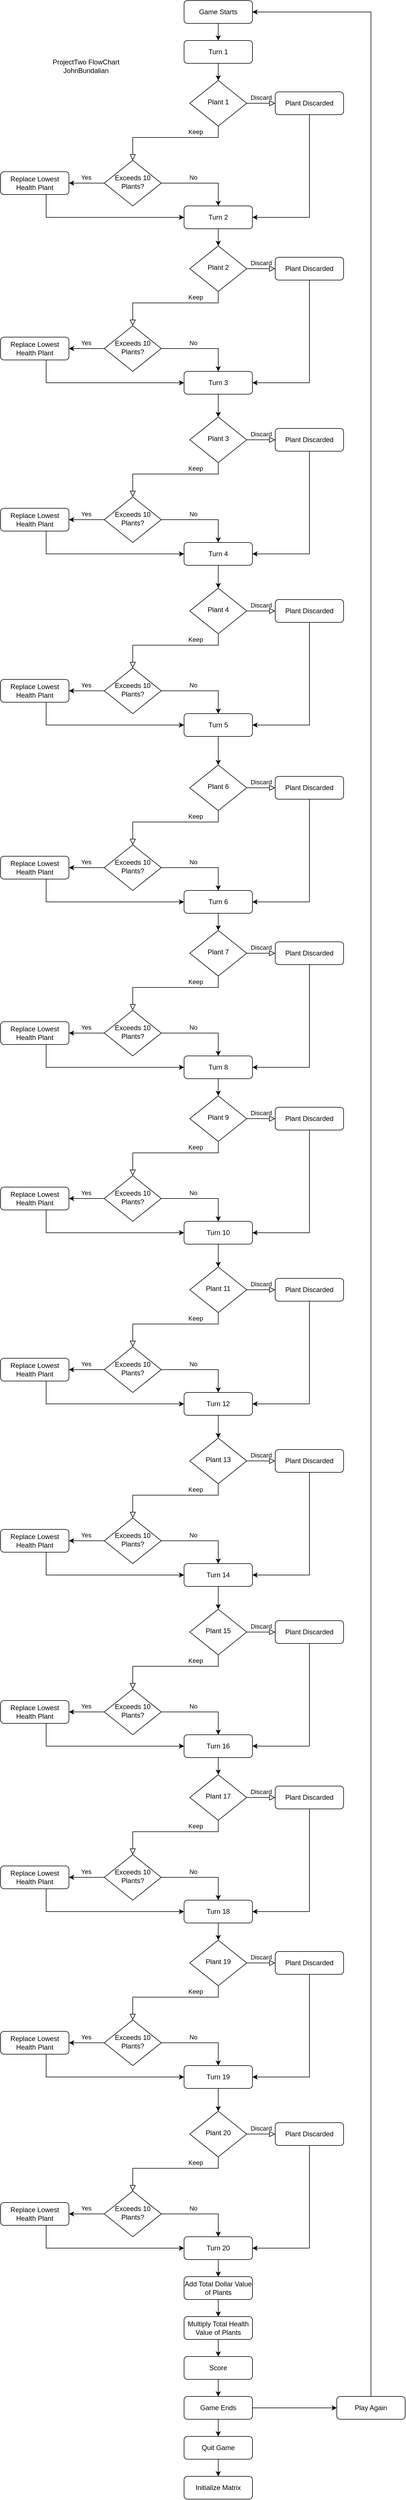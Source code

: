 <mxfile version="20.4.0" type="github">
  <diagram id="C5RBs43oDa-KdzZeNtuy" name="Page-1">
    <mxGraphModel dx="982" dy="550" grid="1" gridSize="10" guides="1" tooltips="1" connect="1" arrows="1" fold="1" page="1" pageScale="1" pageWidth="827" pageHeight="1169" math="0" shadow="0">
      <root>
        <mxCell id="WIyWlLk6GJQsqaUBKTNV-0" />
        <mxCell id="WIyWlLk6GJQsqaUBKTNV-1" parent="WIyWlLk6GJQsqaUBKTNV-0" />
        <mxCell id="MnV9GLGx5AJl5u8KH2vK-23" value="" style="edgeStyle=orthogonalEdgeStyle;rounded=0;orthogonalLoop=1;jettySize=auto;html=1;" edge="1" parent="WIyWlLk6GJQsqaUBKTNV-1" source="WIyWlLk6GJQsqaUBKTNV-3" target="MnV9GLGx5AJl5u8KH2vK-22">
          <mxGeometry relative="1" as="geometry" />
        </mxCell>
        <mxCell id="WIyWlLk6GJQsqaUBKTNV-3" value="Game Starts" style="rounded=1;whiteSpace=wrap;html=1;fontSize=12;glass=0;strokeWidth=1;shadow=0;" parent="WIyWlLk6GJQsqaUBKTNV-1" vertex="1">
          <mxGeometry x="392" y="20" width="120" height="40" as="geometry" />
        </mxCell>
        <mxCell id="WIyWlLk6GJQsqaUBKTNV-4" value="Keep" style="rounded=0;html=1;jettySize=auto;orthogonalLoop=1;fontSize=11;endArrow=block;endFill=0;endSize=8;strokeWidth=1;shadow=0;labelBackgroundColor=none;edgeStyle=orthogonalEdgeStyle;exitX=0.5;exitY=1;exitDx=0;exitDy=0;" parent="WIyWlLk6GJQsqaUBKTNV-1" source="WIyWlLk6GJQsqaUBKTNV-6" target="MnV9GLGx5AJl5u8KH2vK-3" edge="1">
          <mxGeometry x="-0.429" y="-10" relative="1" as="geometry">
            <mxPoint as="offset" />
            <mxPoint x="452" y="290" as="targetPoint" />
            <Array as="points">
              <mxPoint x="452" y="260" />
              <mxPoint x="302" y="260" />
            </Array>
          </mxGeometry>
        </mxCell>
        <mxCell id="WIyWlLk6GJQsqaUBKTNV-5" value="Discard" style="edgeStyle=orthogonalEdgeStyle;rounded=0;html=1;jettySize=auto;orthogonalLoop=1;fontSize=11;endArrow=block;endFill=0;endSize=8;strokeWidth=1;shadow=0;labelBackgroundColor=none;" parent="WIyWlLk6GJQsqaUBKTNV-1" source="WIyWlLk6GJQsqaUBKTNV-6" target="WIyWlLk6GJQsqaUBKTNV-7" edge="1">
          <mxGeometry y="10" relative="1" as="geometry">
            <mxPoint as="offset" />
          </mxGeometry>
        </mxCell>
        <mxCell id="WIyWlLk6GJQsqaUBKTNV-6" value="Plant 1" style="rhombus;whiteSpace=wrap;html=1;shadow=0;fontFamily=Helvetica;fontSize=12;align=center;strokeWidth=1;spacing=6;spacingTop=-4;" parent="WIyWlLk6GJQsqaUBKTNV-1" vertex="1">
          <mxGeometry x="402" y="160" width="100" height="80" as="geometry" />
        </mxCell>
        <mxCell id="MnV9GLGx5AJl5u8KH2vK-14" value="" style="edgeStyle=orthogonalEdgeStyle;rounded=0;orthogonalLoop=1;jettySize=auto;html=1;entryX=1;entryY=0.5;entryDx=0;entryDy=0;" edge="1" parent="WIyWlLk6GJQsqaUBKTNV-1" source="WIyWlLk6GJQsqaUBKTNV-7" target="MnV9GLGx5AJl5u8KH2vK-27">
          <mxGeometry relative="1" as="geometry">
            <mxPoint x="502" y="400" as="targetPoint" />
            <Array as="points">
              <mxPoint x="612" y="400" />
              <mxPoint x="512" y="400" />
            </Array>
          </mxGeometry>
        </mxCell>
        <mxCell id="WIyWlLk6GJQsqaUBKTNV-7" value="Plant Discarded" style="rounded=1;whiteSpace=wrap;html=1;fontSize=12;glass=0;strokeWidth=1;shadow=0;" parent="WIyWlLk6GJQsqaUBKTNV-1" vertex="1">
          <mxGeometry x="552" y="180" width="120" height="40" as="geometry" />
        </mxCell>
        <mxCell id="MnV9GLGx5AJl5u8KH2vK-13" value="No" style="edgeStyle=orthogonalEdgeStyle;rounded=0;orthogonalLoop=1;jettySize=auto;html=1;entryX=0.5;entryY=0;entryDx=0;entryDy=0;" edge="1" parent="WIyWlLk6GJQsqaUBKTNV-1" source="MnV9GLGx5AJl5u8KH2vK-3" target="MnV9GLGx5AJl5u8KH2vK-27">
          <mxGeometry x="-0.2" y="10" relative="1" as="geometry">
            <mxPoint x="452" y="360" as="targetPoint" />
            <mxPoint as="offset" />
          </mxGeometry>
        </mxCell>
        <mxCell id="MnV9GLGx5AJl5u8KH2vK-17" value="Yes" style="edgeStyle=orthogonalEdgeStyle;rounded=0;orthogonalLoop=1;jettySize=auto;html=1;" edge="1" parent="WIyWlLk6GJQsqaUBKTNV-1" source="MnV9GLGx5AJl5u8KH2vK-3" target="MnV9GLGx5AJl5u8KH2vK-15">
          <mxGeometry x="0.048" y="-10" relative="1" as="geometry">
            <mxPoint as="offset" />
          </mxGeometry>
        </mxCell>
        <mxCell id="MnV9GLGx5AJl5u8KH2vK-3" value="Exceeds 10 Plants?" style="rhombus;whiteSpace=wrap;html=1;shadow=0;fontFamily=Helvetica;fontSize=12;align=center;strokeWidth=1;spacing=6;spacingTop=-4;" vertex="1" parent="WIyWlLk6GJQsqaUBKTNV-1">
          <mxGeometry x="252" y="300" width="100" height="80" as="geometry" />
        </mxCell>
        <mxCell id="MnV9GLGx5AJl5u8KH2vK-19" value="" style="edgeStyle=orthogonalEdgeStyle;rounded=0;orthogonalLoop=1;jettySize=auto;html=1;entryX=0;entryY=0.5;entryDx=0;entryDy=0;" edge="1" parent="WIyWlLk6GJQsqaUBKTNV-1" source="MnV9GLGx5AJl5u8KH2vK-15" target="MnV9GLGx5AJl5u8KH2vK-27">
          <mxGeometry relative="1" as="geometry">
            <mxPoint x="402" y="400" as="targetPoint" />
            <Array as="points">
              <mxPoint x="150" y="400" />
              <mxPoint x="392" y="400" />
            </Array>
          </mxGeometry>
        </mxCell>
        <mxCell id="MnV9GLGx5AJl5u8KH2vK-15" value="Replace Lowest Health Plant" style="rounded=1;whiteSpace=wrap;html=1;fontSize=12;glass=0;strokeWidth=1;shadow=0;" vertex="1" parent="WIyWlLk6GJQsqaUBKTNV-1">
          <mxGeometry x="70" y="320" width="120" height="40" as="geometry" />
        </mxCell>
        <mxCell id="MnV9GLGx5AJl5u8KH2vK-24" value="" style="edgeStyle=orthogonalEdgeStyle;rounded=0;orthogonalLoop=1;jettySize=auto;html=1;" edge="1" parent="WIyWlLk6GJQsqaUBKTNV-1" source="MnV9GLGx5AJl5u8KH2vK-22" target="WIyWlLk6GJQsqaUBKTNV-6">
          <mxGeometry relative="1" as="geometry" />
        </mxCell>
        <mxCell id="MnV9GLGx5AJl5u8KH2vK-22" value="Turn 1" style="rounded=1;whiteSpace=wrap;html=1;fontSize=12;glass=0;strokeWidth=1;shadow=0;" vertex="1" parent="WIyWlLk6GJQsqaUBKTNV-1">
          <mxGeometry x="392" y="90" width="120" height="40" as="geometry" />
        </mxCell>
        <mxCell id="MnV9GLGx5AJl5u8KH2vK-39" value="" style="edgeStyle=orthogonalEdgeStyle;rounded=0;orthogonalLoop=1;jettySize=auto;html=1;" edge="1" parent="WIyWlLk6GJQsqaUBKTNV-1" source="MnV9GLGx5AJl5u8KH2vK-27" target="MnV9GLGx5AJl5u8KH2vK-30">
          <mxGeometry relative="1" as="geometry" />
        </mxCell>
        <mxCell id="MnV9GLGx5AJl5u8KH2vK-27" value="Turn 2" style="rounded=1;whiteSpace=wrap;html=1;fontSize=12;glass=0;strokeWidth=1;shadow=0;" vertex="1" parent="WIyWlLk6GJQsqaUBKTNV-1">
          <mxGeometry x="392" y="380" width="120" height="40" as="geometry" />
        </mxCell>
        <mxCell id="MnV9GLGx5AJl5u8KH2vK-28" value="Keep" style="rounded=0;html=1;jettySize=auto;orthogonalLoop=1;fontSize=11;endArrow=block;endFill=0;endSize=8;strokeWidth=1;shadow=0;labelBackgroundColor=none;edgeStyle=orthogonalEdgeStyle;exitX=0.5;exitY=1;exitDx=0;exitDy=0;" edge="1" parent="WIyWlLk6GJQsqaUBKTNV-1" source="MnV9GLGx5AJl5u8KH2vK-30" target="MnV9GLGx5AJl5u8KH2vK-35">
          <mxGeometry x="-0.429" y="-10" relative="1" as="geometry">
            <mxPoint as="offset" />
            <mxPoint x="452" y="580" as="targetPoint" />
            <Array as="points">
              <mxPoint x="452" y="550" />
              <mxPoint x="302" y="550" />
            </Array>
          </mxGeometry>
        </mxCell>
        <mxCell id="MnV9GLGx5AJl5u8KH2vK-29" value="Discard" style="edgeStyle=orthogonalEdgeStyle;rounded=0;html=1;jettySize=auto;orthogonalLoop=1;fontSize=11;endArrow=block;endFill=0;endSize=8;strokeWidth=1;shadow=0;labelBackgroundColor=none;" edge="1" parent="WIyWlLk6GJQsqaUBKTNV-1" source="MnV9GLGx5AJl5u8KH2vK-30" target="MnV9GLGx5AJl5u8KH2vK-32">
          <mxGeometry y="10" relative="1" as="geometry">
            <mxPoint as="offset" />
          </mxGeometry>
        </mxCell>
        <mxCell id="MnV9GLGx5AJl5u8KH2vK-30" value="Plant 2" style="rhombus;whiteSpace=wrap;html=1;shadow=0;fontFamily=Helvetica;fontSize=12;align=center;strokeWidth=1;spacing=6;spacingTop=-4;" vertex="1" parent="WIyWlLk6GJQsqaUBKTNV-1">
          <mxGeometry x="402" y="450" width="100" height="80" as="geometry" />
        </mxCell>
        <mxCell id="MnV9GLGx5AJl5u8KH2vK-31" value="" style="edgeStyle=orthogonalEdgeStyle;rounded=0;orthogonalLoop=1;jettySize=auto;html=1;entryX=1;entryY=0.5;entryDx=0;entryDy=0;" edge="1" parent="WIyWlLk6GJQsqaUBKTNV-1" source="MnV9GLGx5AJl5u8KH2vK-32" target="MnV9GLGx5AJl5u8KH2vK-38">
          <mxGeometry relative="1" as="geometry">
            <mxPoint x="502" y="690" as="targetPoint" />
            <Array as="points">
              <mxPoint x="612" y="690" />
              <mxPoint x="512" y="690" />
            </Array>
          </mxGeometry>
        </mxCell>
        <mxCell id="MnV9GLGx5AJl5u8KH2vK-32" value="Plant Discarded" style="rounded=1;whiteSpace=wrap;html=1;fontSize=12;glass=0;strokeWidth=1;shadow=0;" vertex="1" parent="WIyWlLk6GJQsqaUBKTNV-1">
          <mxGeometry x="552" y="470" width="120" height="40" as="geometry" />
        </mxCell>
        <mxCell id="MnV9GLGx5AJl5u8KH2vK-33" value="No" style="edgeStyle=orthogonalEdgeStyle;rounded=0;orthogonalLoop=1;jettySize=auto;html=1;entryX=0.5;entryY=0;entryDx=0;entryDy=0;" edge="1" parent="WIyWlLk6GJQsqaUBKTNV-1" source="MnV9GLGx5AJl5u8KH2vK-35" target="MnV9GLGx5AJl5u8KH2vK-38">
          <mxGeometry x="-0.2" y="10" relative="1" as="geometry">
            <mxPoint x="452" y="650" as="targetPoint" />
            <mxPoint as="offset" />
          </mxGeometry>
        </mxCell>
        <mxCell id="MnV9GLGx5AJl5u8KH2vK-34" value="Yes" style="edgeStyle=orthogonalEdgeStyle;rounded=0;orthogonalLoop=1;jettySize=auto;html=1;" edge="1" parent="WIyWlLk6GJQsqaUBKTNV-1" source="MnV9GLGx5AJl5u8KH2vK-35" target="MnV9GLGx5AJl5u8KH2vK-37">
          <mxGeometry x="0.048" y="-10" relative="1" as="geometry">
            <mxPoint as="offset" />
          </mxGeometry>
        </mxCell>
        <mxCell id="MnV9GLGx5AJl5u8KH2vK-35" value="Exceeds 10 Plants?" style="rhombus;whiteSpace=wrap;html=1;shadow=0;fontFamily=Helvetica;fontSize=12;align=center;strokeWidth=1;spacing=6;spacingTop=-4;" vertex="1" parent="WIyWlLk6GJQsqaUBKTNV-1">
          <mxGeometry x="252" y="590" width="100" height="80" as="geometry" />
        </mxCell>
        <mxCell id="MnV9GLGx5AJl5u8KH2vK-36" value="" style="edgeStyle=orthogonalEdgeStyle;rounded=0;orthogonalLoop=1;jettySize=auto;html=1;entryX=0;entryY=0.5;entryDx=0;entryDy=0;" edge="1" parent="WIyWlLk6GJQsqaUBKTNV-1" source="MnV9GLGx5AJl5u8KH2vK-37" target="MnV9GLGx5AJl5u8KH2vK-38">
          <mxGeometry relative="1" as="geometry">
            <mxPoint x="402" y="690" as="targetPoint" />
            <Array as="points">
              <mxPoint x="150" y="690" />
              <mxPoint x="392" y="690" />
            </Array>
          </mxGeometry>
        </mxCell>
        <mxCell id="MnV9GLGx5AJl5u8KH2vK-37" value="Replace Lowest Health Plant" style="rounded=1;whiteSpace=wrap;html=1;fontSize=12;glass=0;strokeWidth=1;shadow=0;" vertex="1" parent="WIyWlLk6GJQsqaUBKTNV-1">
          <mxGeometry x="70" y="610" width="120" height="40" as="geometry" />
        </mxCell>
        <mxCell id="MnV9GLGx5AJl5u8KH2vK-62" value="" style="edgeStyle=orthogonalEdgeStyle;rounded=0;orthogonalLoop=1;jettySize=auto;html=1;" edge="1" parent="WIyWlLk6GJQsqaUBKTNV-1" source="MnV9GLGx5AJl5u8KH2vK-38" target="MnV9GLGx5AJl5u8KH2vK-53">
          <mxGeometry relative="1" as="geometry" />
        </mxCell>
        <mxCell id="MnV9GLGx5AJl5u8KH2vK-38" value="Turn 3" style="rounded=1;whiteSpace=wrap;html=1;fontSize=12;glass=0;strokeWidth=1;shadow=0;" vertex="1" parent="WIyWlLk6GJQsqaUBKTNV-1">
          <mxGeometry x="392" y="670" width="120" height="40" as="geometry" />
        </mxCell>
        <mxCell id="MnV9GLGx5AJl5u8KH2vK-51" value="Keep" style="rounded=0;html=1;jettySize=auto;orthogonalLoop=1;fontSize=11;endArrow=block;endFill=0;endSize=8;strokeWidth=1;shadow=0;labelBackgroundColor=none;edgeStyle=orthogonalEdgeStyle;exitX=0.5;exitY=1;exitDx=0;exitDy=0;" edge="1" parent="WIyWlLk6GJQsqaUBKTNV-1" source="MnV9GLGx5AJl5u8KH2vK-53" target="MnV9GLGx5AJl5u8KH2vK-58">
          <mxGeometry x="-0.429" y="-10" relative="1" as="geometry">
            <mxPoint as="offset" />
            <mxPoint x="452" y="880" as="targetPoint" />
            <Array as="points">
              <mxPoint x="452" y="850" />
              <mxPoint x="302" y="850" />
            </Array>
          </mxGeometry>
        </mxCell>
        <mxCell id="MnV9GLGx5AJl5u8KH2vK-52" value="Discard" style="edgeStyle=orthogonalEdgeStyle;rounded=0;html=1;jettySize=auto;orthogonalLoop=1;fontSize=11;endArrow=block;endFill=0;endSize=8;strokeWidth=1;shadow=0;labelBackgroundColor=none;" edge="1" parent="WIyWlLk6GJQsqaUBKTNV-1" source="MnV9GLGx5AJl5u8KH2vK-53" target="MnV9GLGx5AJl5u8KH2vK-55">
          <mxGeometry y="10" relative="1" as="geometry">
            <mxPoint as="offset" />
          </mxGeometry>
        </mxCell>
        <mxCell id="MnV9GLGx5AJl5u8KH2vK-53" value="Plant 3" style="rhombus;whiteSpace=wrap;html=1;shadow=0;fontFamily=Helvetica;fontSize=12;align=center;strokeWidth=1;spacing=6;spacingTop=-4;" vertex="1" parent="WIyWlLk6GJQsqaUBKTNV-1">
          <mxGeometry x="402" y="750" width="100" height="80" as="geometry" />
        </mxCell>
        <mxCell id="MnV9GLGx5AJl5u8KH2vK-54" value="" style="edgeStyle=orthogonalEdgeStyle;rounded=0;orthogonalLoop=1;jettySize=auto;html=1;entryX=1;entryY=0.5;entryDx=0;entryDy=0;" edge="1" parent="WIyWlLk6GJQsqaUBKTNV-1" source="MnV9GLGx5AJl5u8KH2vK-55" target="MnV9GLGx5AJl5u8KH2vK-61">
          <mxGeometry relative="1" as="geometry">
            <mxPoint x="502" y="990" as="targetPoint" />
            <Array as="points">
              <mxPoint x="612" y="990" />
              <mxPoint x="512" y="990" />
            </Array>
          </mxGeometry>
        </mxCell>
        <mxCell id="MnV9GLGx5AJl5u8KH2vK-55" value="Plant Discarded" style="rounded=1;whiteSpace=wrap;html=1;fontSize=12;glass=0;strokeWidth=1;shadow=0;" vertex="1" parent="WIyWlLk6GJQsqaUBKTNV-1">
          <mxGeometry x="552" y="770" width="120" height="40" as="geometry" />
        </mxCell>
        <mxCell id="MnV9GLGx5AJl5u8KH2vK-56" value="No" style="edgeStyle=orthogonalEdgeStyle;rounded=0;orthogonalLoop=1;jettySize=auto;html=1;entryX=0.5;entryY=0;entryDx=0;entryDy=0;" edge="1" parent="WIyWlLk6GJQsqaUBKTNV-1" source="MnV9GLGx5AJl5u8KH2vK-58" target="MnV9GLGx5AJl5u8KH2vK-61">
          <mxGeometry x="-0.2" y="10" relative="1" as="geometry">
            <mxPoint x="452" y="950" as="targetPoint" />
            <mxPoint as="offset" />
          </mxGeometry>
        </mxCell>
        <mxCell id="MnV9GLGx5AJl5u8KH2vK-57" value="Yes" style="edgeStyle=orthogonalEdgeStyle;rounded=0;orthogonalLoop=1;jettySize=auto;html=1;" edge="1" parent="WIyWlLk6GJQsqaUBKTNV-1" source="MnV9GLGx5AJl5u8KH2vK-58" target="MnV9GLGx5AJl5u8KH2vK-60">
          <mxGeometry x="0.048" y="-10" relative="1" as="geometry">
            <mxPoint as="offset" />
          </mxGeometry>
        </mxCell>
        <mxCell id="MnV9GLGx5AJl5u8KH2vK-58" value="Exceeds 10 Plants?" style="rhombus;whiteSpace=wrap;html=1;shadow=0;fontFamily=Helvetica;fontSize=12;align=center;strokeWidth=1;spacing=6;spacingTop=-4;" vertex="1" parent="WIyWlLk6GJQsqaUBKTNV-1">
          <mxGeometry x="252" y="890" width="100" height="80" as="geometry" />
        </mxCell>
        <mxCell id="MnV9GLGx5AJl5u8KH2vK-59" value="" style="edgeStyle=orthogonalEdgeStyle;rounded=0;orthogonalLoop=1;jettySize=auto;html=1;entryX=0;entryY=0.5;entryDx=0;entryDy=0;" edge="1" parent="WIyWlLk6GJQsqaUBKTNV-1" source="MnV9GLGx5AJl5u8KH2vK-60" target="MnV9GLGx5AJl5u8KH2vK-61">
          <mxGeometry relative="1" as="geometry">
            <mxPoint x="402" y="990" as="targetPoint" />
            <Array as="points">
              <mxPoint x="150" y="990" />
              <mxPoint x="392" y="990" />
            </Array>
          </mxGeometry>
        </mxCell>
        <mxCell id="MnV9GLGx5AJl5u8KH2vK-60" value="Replace Lowest Health Plant" style="rounded=1;whiteSpace=wrap;html=1;fontSize=12;glass=0;strokeWidth=1;shadow=0;" vertex="1" parent="WIyWlLk6GJQsqaUBKTNV-1">
          <mxGeometry x="70" y="910" width="120" height="40" as="geometry" />
        </mxCell>
        <mxCell id="MnV9GLGx5AJl5u8KH2vK-74" value="" style="edgeStyle=orthogonalEdgeStyle;rounded=0;orthogonalLoop=1;jettySize=auto;html=1;" edge="1" parent="WIyWlLk6GJQsqaUBKTNV-1" source="MnV9GLGx5AJl5u8KH2vK-61" target="MnV9GLGx5AJl5u8KH2vK-65">
          <mxGeometry relative="1" as="geometry" />
        </mxCell>
        <mxCell id="MnV9GLGx5AJl5u8KH2vK-61" value="Turn 4" style="rounded=1;whiteSpace=wrap;html=1;fontSize=12;glass=0;strokeWidth=1;shadow=0;" vertex="1" parent="WIyWlLk6GJQsqaUBKTNV-1">
          <mxGeometry x="392" y="970" width="120" height="40" as="geometry" />
        </mxCell>
        <mxCell id="MnV9GLGx5AJl5u8KH2vK-63" value="Keep" style="rounded=0;html=1;jettySize=auto;orthogonalLoop=1;fontSize=11;endArrow=block;endFill=0;endSize=8;strokeWidth=1;shadow=0;labelBackgroundColor=none;edgeStyle=orthogonalEdgeStyle;exitX=0.5;exitY=1;exitDx=0;exitDy=0;" edge="1" parent="WIyWlLk6GJQsqaUBKTNV-1" source="MnV9GLGx5AJl5u8KH2vK-65" target="MnV9GLGx5AJl5u8KH2vK-70">
          <mxGeometry x="-0.429" y="-10" relative="1" as="geometry">
            <mxPoint as="offset" />
            <mxPoint x="452" y="1180" as="targetPoint" />
            <Array as="points">
              <mxPoint x="452" y="1150" />
              <mxPoint x="302" y="1150" />
            </Array>
          </mxGeometry>
        </mxCell>
        <mxCell id="MnV9GLGx5AJl5u8KH2vK-64" value="Discard" style="edgeStyle=orthogonalEdgeStyle;rounded=0;html=1;jettySize=auto;orthogonalLoop=1;fontSize=11;endArrow=block;endFill=0;endSize=8;strokeWidth=1;shadow=0;labelBackgroundColor=none;" edge="1" parent="WIyWlLk6GJQsqaUBKTNV-1" source="MnV9GLGx5AJl5u8KH2vK-65" target="MnV9GLGx5AJl5u8KH2vK-67">
          <mxGeometry y="10" relative="1" as="geometry">
            <mxPoint as="offset" />
          </mxGeometry>
        </mxCell>
        <mxCell id="MnV9GLGx5AJl5u8KH2vK-65" value="Plant 4" style="rhombus;whiteSpace=wrap;html=1;shadow=0;fontFamily=Helvetica;fontSize=12;align=center;strokeWidth=1;spacing=6;spacingTop=-4;" vertex="1" parent="WIyWlLk6GJQsqaUBKTNV-1">
          <mxGeometry x="402" y="1050" width="100" height="80" as="geometry" />
        </mxCell>
        <mxCell id="MnV9GLGx5AJl5u8KH2vK-66" value="" style="edgeStyle=orthogonalEdgeStyle;rounded=0;orthogonalLoop=1;jettySize=auto;html=1;entryX=1;entryY=0.5;entryDx=0;entryDy=0;" edge="1" parent="WIyWlLk6GJQsqaUBKTNV-1" source="MnV9GLGx5AJl5u8KH2vK-67" target="MnV9GLGx5AJl5u8KH2vK-73">
          <mxGeometry relative="1" as="geometry">
            <mxPoint x="502" y="1290" as="targetPoint" />
            <Array as="points">
              <mxPoint x="612" y="1290" />
              <mxPoint x="512" y="1290" />
            </Array>
          </mxGeometry>
        </mxCell>
        <mxCell id="MnV9GLGx5AJl5u8KH2vK-67" value="Plant Discarded" style="rounded=1;whiteSpace=wrap;html=1;fontSize=12;glass=0;strokeWidth=1;shadow=0;" vertex="1" parent="WIyWlLk6GJQsqaUBKTNV-1">
          <mxGeometry x="552" y="1070" width="120" height="40" as="geometry" />
        </mxCell>
        <mxCell id="MnV9GLGx5AJl5u8KH2vK-68" value="No" style="edgeStyle=orthogonalEdgeStyle;rounded=0;orthogonalLoop=1;jettySize=auto;html=1;entryX=0.5;entryY=0;entryDx=0;entryDy=0;" edge="1" parent="WIyWlLk6GJQsqaUBKTNV-1" source="MnV9GLGx5AJl5u8KH2vK-70" target="MnV9GLGx5AJl5u8KH2vK-73">
          <mxGeometry x="-0.2" y="10" relative="1" as="geometry">
            <mxPoint x="452" y="1250" as="targetPoint" />
            <mxPoint as="offset" />
          </mxGeometry>
        </mxCell>
        <mxCell id="MnV9GLGx5AJl5u8KH2vK-69" value="Yes" style="edgeStyle=orthogonalEdgeStyle;rounded=0;orthogonalLoop=1;jettySize=auto;html=1;" edge="1" parent="WIyWlLk6GJQsqaUBKTNV-1" source="MnV9GLGx5AJl5u8KH2vK-70" target="MnV9GLGx5AJl5u8KH2vK-72">
          <mxGeometry x="0.048" y="-10" relative="1" as="geometry">
            <mxPoint as="offset" />
          </mxGeometry>
        </mxCell>
        <mxCell id="MnV9GLGx5AJl5u8KH2vK-70" value="Exceeds 10 Plants?" style="rhombus;whiteSpace=wrap;html=1;shadow=0;fontFamily=Helvetica;fontSize=12;align=center;strokeWidth=1;spacing=6;spacingTop=-4;" vertex="1" parent="WIyWlLk6GJQsqaUBKTNV-1">
          <mxGeometry x="252" y="1190" width="100" height="80" as="geometry" />
        </mxCell>
        <mxCell id="MnV9GLGx5AJl5u8KH2vK-71" value="" style="edgeStyle=orthogonalEdgeStyle;rounded=0;orthogonalLoop=1;jettySize=auto;html=1;entryX=0;entryY=0.5;entryDx=0;entryDy=0;" edge="1" parent="WIyWlLk6GJQsqaUBKTNV-1" source="MnV9GLGx5AJl5u8KH2vK-72" target="MnV9GLGx5AJl5u8KH2vK-73">
          <mxGeometry relative="1" as="geometry">
            <mxPoint x="402" y="1290" as="targetPoint" />
            <Array as="points">
              <mxPoint x="150" y="1290" />
              <mxPoint x="392" y="1290" />
            </Array>
          </mxGeometry>
        </mxCell>
        <mxCell id="MnV9GLGx5AJl5u8KH2vK-72" value="Replace Lowest Health Plant" style="rounded=1;whiteSpace=wrap;html=1;fontSize=12;glass=0;strokeWidth=1;shadow=0;" vertex="1" parent="WIyWlLk6GJQsqaUBKTNV-1">
          <mxGeometry x="70" y="1210" width="120" height="40" as="geometry" />
        </mxCell>
        <mxCell id="MnV9GLGx5AJl5u8KH2vK-86" value="" style="edgeStyle=orthogonalEdgeStyle;rounded=0;orthogonalLoop=1;jettySize=auto;html=1;" edge="1" parent="WIyWlLk6GJQsqaUBKTNV-1" source="MnV9GLGx5AJl5u8KH2vK-73" target="MnV9GLGx5AJl5u8KH2vK-77">
          <mxGeometry relative="1" as="geometry" />
        </mxCell>
        <mxCell id="MnV9GLGx5AJl5u8KH2vK-73" value="Turn 5" style="rounded=1;whiteSpace=wrap;html=1;fontSize=12;glass=0;strokeWidth=1;shadow=0;" vertex="1" parent="WIyWlLk6GJQsqaUBKTNV-1">
          <mxGeometry x="392" y="1270" width="120" height="40" as="geometry" />
        </mxCell>
        <mxCell id="MnV9GLGx5AJl5u8KH2vK-75" value="Keep" style="rounded=0;html=1;jettySize=auto;orthogonalLoop=1;fontSize=11;endArrow=block;endFill=0;endSize=8;strokeWidth=1;shadow=0;labelBackgroundColor=none;edgeStyle=orthogonalEdgeStyle;exitX=0.5;exitY=1;exitDx=0;exitDy=0;" edge="1" parent="WIyWlLk6GJQsqaUBKTNV-1" source="MnV9GLGx5AJl5u8KH2vK-77" target="MnV9GLGx5AJl5u8KH2vK-82">
          <mxGeometry x="-0.429" y="-10" relative="1" as="geometry">
            <mxPoint as="offset" />
            <mxPoint x="452" y="1490" as="targetPoint" />
            <Array as="points">
              <mxPoint x="452" y="1460" />
              <mxPoint x="302" y="1460" />
            </Array>
          </mxGeometry>
        </mxCell>
        <mxCell id="MnV9GLGx5AJl5u8KH2vK-76" value="Discard" style="edgeStyle=orthogonalEdgeStyle;rounded=0;html=1;jettySize=auto;orthogonalLoop=1;fontSize=11;endArrow=block;endFill=0;endSize=8;strokeWidth=1;shadow=0;labelBackgroundColor=none;" edge="1" parent="WIyWlLk6GJQsqaUBKTNV-1" source="MnV9GLGx5AJl5u8KH2vK-77" target="MnV9GLGx5AJl5u8KH2vK-79">
          <mxGeometry y="10" relative="1" as="geometry">
            <mxPoint as="offset" />
          </mxGeometry>
        </mxCell>
        <mxCell id="MnV9GLGx5AJl5u8KH2vK-77" value="Plant 6" style="rhombus;whiteSpace=wrap;html=1;shadow=0;fontFamily=Helvetica;fontSize=12;align=center;strokeWidth=1;spacing=6;spacingTop=-4;" vertex="1" parent="WIyWlLk6GJQsqaUBKTNV-1">
          <mxGeometry x="402" y="1360" width="100" height="80" as="geometry" />
        </mxCell>
        <mxCell id="MnV9GLGx5AJl5u8KH2vK-78" value="" style="edgeStyle=orthogonalEdgeStyle;rounded=0;orthogonalLoop=1;jettySize=auto;html=1;entryX=1;entryY=0.5;entryDx=0;entryDy=0;" edge="1" parent="WIyWlLk6GJQsqaUBKTNV-1" source="MnV9GLGx5AJl5u8KH2vK-79" target="MnV9GLGx5AJl5u8KH2vK-85">
          <mxGeometry relative="1" as="geometry">
            <mxPoint x="502" y="1600" as="targetPoint" />
            <Array as="points">
              <mxPoint x="612" y="1600" />
              <mxPoint x="512" y="1600" />
            </Array>
          </mxGeometry>
        </mxCell>
        <mxCell id="MnV9GLGx5AJl5u8KH2vK-79" value="Plant Discarded" style="rounded=1;whiteSpace=wrap;html=1;fontSize=12;glass=0;strokeWidth=1;shadow=0;" vertex="1" parent="WIyWlLk6GJQsqaUBKTNV-1">
          <mxGeometry x="552" y="1380" width="120" height="40" as="geometry" />
        </mxCell>
        <mxCell id="MnV9GLGx5AJl5u8KH2vK-80" value="No" style="edgeStyle=orthogonalEdgeStyle;rounded=0;orthogonalLoop=1;jettySize=auto;html=1;entryX=0.5;entryY=0;entryDx=0;entryDy=0;" edge="1" parent="WIyWlLk6GJQsqaUBKTNV-1" source="MnV9GLGx5AJl5u8KH2vK-82" target="MnV9GLGx5AJl5u8KH2vK-85">
          <mxGeometry x="-0.2" y="10" relative="1" as="geometry">
            <mxPoint x="452" y="1560" as="targetPoint" />
            <mxPoint as="offset" />
          </mxGeometry>
        </mxCell>
        <mxCell id="MnV9GLGx5AJl5u8KH2vK-81" value="Yes" style="edgeStyle=orthogonalEdgeStyle;rounded=0;orthogonalLoop=1;jettySize=auto;html=1;" edge="1" parent="WIyWlLk6GJQsqaUBKTNV-1" source="MnV9GLGx5AJl5u8KH2vK-82" target="MnV9GLGx5AJl5u8KH2vK-84">
          <mxGeometry x="0.048" y="-10" relative="1" as="geometry">
            <mxPoint as="offset" />
          </mxGeometry>
        </mxCell>
        <mxCell id="MnV9GLGx5AJl5u8KH2vK-82" value="Exceeds 10 Plants?" style="rhombus;whiteSpace=wrap;html=1;shadow=0;fontFamily=Helvetica;fontSize=12;align=center;strokeWidth=1;spacing=6;spacingTop=-4;" vertex="1" parent="WIyWlLk6GJQsqaUBKTNV-1">
          <mxGeometry x="252" y="1500" width="100" height="80" as="geometry" />
        </mxCell>
        <mxCell id="MnV9GLGx5AJl5u8KH2vK-83" value="" style="edgeStyle=orthogonalEdgeStyle;rounded=0;orthogonalLoop=1;jettySize=auto;html=1;entryX=0;entryY=0.5;entryDx=0;entryDy=0;" edge="1" parent="WIyWlLk6GJQsqaUBKTNV-1" source="MnV9GLGx5AJl5u8KH2vK-84" target="MnV9GLGx5AJl5u8KH2vK-85">
          <mxGeometry relative="1" as="geometry">
            <mxPoint x="402" y="1600" as="targetPoint" />
            <Array as="points">
              <mxPoint x="150" y="1600" />
              <mxPoint x="392" y="1600" />
            </Array>
          </mxGeometry>
        </mxCell>
        <mxCell id="MnV9GLGx5AJl5u8KH2vK-84" value="Replace Lowest Health Plant" style="rounded=1;whiteSpace=wrap;html=1;fontSize=12;glass=0;strokeWidth=1;shadow=0;" vertex="1" parent="WIyWlLk6GJQsqaUBKTNV-1">
          <mxGeometry x="70" y="1520" width="120" height="40" as="geometry" />
        </mxCell>
        <mxCell id="MnV9GLGx5AJl5u8KH2vK-98" value="" style="edgeStyle=orthogonalEdgeStyle;rounded=0;orthogonalLoop=1;jettySize=auto;html=1;" edge="1" parent="WIyWlLk6GJQsqaUBKTNV-1" source="MnV9GLGx5AJl5u8KH2vK-85" target="MnV9GLGx5AJl5u8KH2vK-89">
          <mxGeometry relative="1" as="geometry" />
        </mxCell>
        <mxCell id="MnV9GLGx5AJl5u8KH2vK-85" value="Turn 6" style="rounded=1;whiteSpace=wrap;html=1;fontSize=12;glass=0;strokeWidth=1;shadow=0;" vertex="1" parent="WIyWlLk6GJQsqaUBKTNV-1">
          <mxGeometry x="392" y="1580" width="120" height="40" as="geometry" />
        </mxCell>
        <mxCell id="MnV9GLGx5AJl5u8KH2vK-87" value="Keep" style="rounded=0;html=1;jettySize=auto;orthogonalLoop=1;fontSize=11;endArrow=block;endFill=0;endSize=8;strokeWidth=1;shadow=0;labelBackgroundColor=none;edgeStyle=orthogonalEdgeStyle;exitX=0.5;exitY=1;exitDx=0;exitDy=0;" edge="1" parent="WIyWlLk6GJQsqaUBKTNV-1" source="MnV9GLGx5AJl5u8KH2vK-89" target="MnV9GLGx5AJl5u8KH2vK-94">
          <mxGeometry x="-0.429" y="-10" relative="1" as="geometry">
            <mxPoint as="offset" />
            <mxPoint x="452" y="1780" as="targetPoint" />
            <Array as="points">
              <mxPoint x="452" y="1750" />
              <mxPoint x="302" y="1750" />
            </Array>
          </mxGeometry>
        </mxCell>
        <mxCell id="MnV9GLGx5AJl5u8KH2vK-88" value="Discard" style="edgeStyle=orthogonalEdgeStyle;rounded=0;html=1;jettySize=auto;orthogonalLoop=1;fontSize=11;endArrow=block;endFill=0;endSize=8;strokeWidth=1;shadow=0;labelBackgroundColor=none;" edge="1" parent="WIyWlLk6GJQsqaUBKTNV-1" source="MnV9GLGx5AJl5u8KH2vK-89" target="MnV9GLGx5AJl5u8KH2vK-91">
          <mxGeometry y="10" relative="1" as="geometry">
            <mxPoint as="offset" />
          </mxGeometry>
        </mxCell>
        <mxCell id="MnV9GLGx5AJl5u8KH2vK-89" value="Plant 7" style="rhombus;whiteSpace=wrap;html=1;shadow=0;fontFamily=Helvetica;fontSize=12;align=center;strokeWidth=1;spacing=6;spacingTop=-4;" vertex="1" parent="WIyWlLk6GJQsqaUBKTNV-1">
          <mxGeometry x="402" y="1650" width="100" height="80" as="geometry" />
        </mxCell>
        <mxCell id="MnV9GLGx5AJl5u8KH2vK-90" value="" style="edgeStyle=orthogonalEdgeStyle;rounded=0;orthogonalLoop=1;jettySize=auto;html=1;entryX=1;entryY=0.5;entryDx=0;entryDy=0;" edge="1" parent="WIyWlLk6GJQsqaUBKTNV-1" source="MnV9GLGx5AJl5u8KH2vK-91" target="MnV9GLGx5AJl5u8KH2vK-97">
          <mxGeometry relative="1" as="geometry">
            <mxPoint x="502" y="1890" as="targetPoint" />
            <Array as="points">
              <mxPoint x="612" y="1890" />
              <mxPoint x="512" y="1890" />
            </Array>
          </mxGeometry>
        </mxCell>
        <mxCell id="MnV9GLGx5AJl5u8KH2vK-91" value="Plant Discarded" style="rounded=1;whiteSpace=wrap;html=1;fontSize=12;glass=0;strokeWidth=1;shadow=0;" vertex="1" parent="WIyWlLk6GJQsqaUBKTNV-1">
          <mxGeometry x="552" y="1670" width="120" height="40" as="geometry" />
        </mxCell>
        <mxCell id="MnV9GLGx5AJl5u8KH2vK-92" value="No" style="edgeStyle=orthogonalEdgeStyle;rounded=0;orthogonalLoop=1;jettySize=auto;html=1;entryX=0.5;entryY=0;entryDx=0;entryDy=0;" edge="1" parent="WIyWlLk6GJQsqaUBKTNV-1" source="MnV9GLGx5AJl5u8KH2vK-94" target="MnV9GLGx5AJl5u8KH2vK-97">
          <mxGeometry x="-0.2" y="10" relative="1" as="geometry">
            <mxPoint x="452" y="1850" as="targetPoint" />
            <mxPoint as="offset" />
          </mxGeometry>
        </mxCell>
        <mxCell id="MnV9GLGx5AJl5u8KH2vK-93" value="Yes" style="edgeStyle=orthogonalEdgeStyle;rounded=0;orthogonalLoop=1;jettySize=auto;html=1;" edge="1" parent="WIyWlLk6GJQsqaUBKTNV-1" source="MnV9GLGx5AJl5u8KH2vK-94" target="MnV9GLGx5AJl5u8KH2vK-96">
          <mxGeometry x="0.048" y="-10" relative="1" as="geometry">
            <mxPoint as="offset" />
          </mxGeometry>
        </mxCell>
        <mxCell id="MnV9GLGx5AJl5u8KH2vK-94" value="Exceeds 10 Plants?" style="rhombus;whiteSpace=wrap;html=1;shadow=0;fontFamily=Helvetica;fontSize=12;align=center;strokeWidth=1;spacing=6;spacingTop=-4;" vertex="1" parent="WIyWlLk6GJQsqaUBKTNV-1">
          <mxGeometry x="252" y="1790" width="100" height="80" as="geometry" />
        </mxCell>
        <mxCell id="MnV9GLGx5AJl5u8KH2vK-95" value="" style="edgeStyle=orthogonalEdgeStyle;rounded=0;orthogonalLoop=1;jettySize=auto;html=1;entryX=0;entryY=0.5;entryDx=0;entryDy=0;" edge="1" parent="WIyWlLk6GJQsqaUBKTNV-1" source="MnV9GLGx5AJl5u8KH2vK-96" target="MnV9GLGx5AJl5u8KH2vK-97">
          <mxGeometry relative="1" as="geometry">
            <mxPoint x="402" y="1890" as="targetPoint" />
            <Array as="points">
              <mxPoint x="150" y="1890" />
              <mxPoint x="392" y="1890" />
            </Array>
          </mxGeometry>
        </mxCell>
        <mxCell id="MnV9GLGx5AJl5u8KH2vK-96" value="Replace Lowest Health Plant" style="rounded=1;whiteSpace=wrap;html=1;fontSize=12;glass=0;strokeWidth=1;shadow=0;" vertex="1" parent="WIyWlLk6GJQsqaUBKTNV-1">
          <mxGeometry x="70" y="1810" width="120" height="40" as="geometry" />
        </mxCell>
        <mxCell id="MnV9GLGx5AJl5u8KH2vK-110" value="" style="edgeStyle=orthogonalEdgeStyle;rounded=0;orthogonalLoop=1;jettySize=auto;html=1;" edge="1" parent="WIyWlLk6GJQsqaUBKTNV-1" source="MnV9GLGx5AJl5u8KH2vK-97" target="MnV9GLGx5AJl5u8KH2vK-101">
          <mxGeometry relative="1" as="geometry" />
        </mxCell>
        <mxCell id="MnV9GLGx5AJl5u8KH2vK-97" value="Turn 8" style="rounded=1;whiteSpace=wrap;html=1;fontSize=12;glass=0;strokeWidth=1;shadow=0;" vertex="1" parent="WIyWlLk6GJQsqaUBKTNV-1">
          <mxGeometry x="392" y="1870" width="120" height="40" as="geometry" />
        </mxCell>
        <mxCell id="MnV9GLGx5AJl5u8KH2vK-99" value="Keep" style="rounded=0;html=1;jettySize=auto;orthogonalLoop=1;fontSize=11;endArrow=block;endFill=0;endSize=8;strokeWidth=1;shadow=0;labelBackgroundColor=none;edgeStyle=orthogonalEdgeStyle;exitX=0.5;exitY=1;exitDx=0;exitDy=0;" edge="1" parent="WIyWlLk6GJQsqaUBKTNV-1" source="MnV9GLGx5AJl5u8KH2vK-101" target="MnV9GLGx5AJl5u8KH2vK-106">
          <mxGeometry x="-0.429" y="-10" relative="1" as="geometry">
            <mxPoint as="offset" />
            <mxPoint x="452" y="2070" as="targetPoint" />
            <Array as="points">
              <mxPoint x="452" y="2040" />
              <mxPoint x="302" y="2040" />
            </Array>
          </mxGeometry>
        </mxCell>
        <mxCell id="MnV9GLGx5AJl5u8KH2vK-100" value="Discard" style="edgeStyle=orthogonalEdgeStyle;rounded=0;html=1;jettySize=auto;orthogonalLoop=1;fontSize=11;endArrow=block;endFill=0;endSize=8;strokeWidth=1;shadow=0;labelBackgroundColor=none;" edge="1" parent="WIyWlLk6GJQsqaUBKTNV-1" source="MnV9GLGx5AJl5u8KH2vK-101" target="MnV9GLGx5AJl5u8KH2vK-103">
          <mxGeometry y="10" relative="1" as="geometry">
            <mxPoint as="offset" />
          </mxGeometry>
        </mxCell>
        <mxCell id="MnV9GLGx5AJl5u8KH2vK-101" value="Plant 9" style="rhombus;whiteSpace=wrap;html=1;shadow=0;fontFamily=Helvetica;fontSize=12;align=center;strokeWidth=1;spacing=6;spacingTop=-4;" vertex="1" parent="WIyWlLk6GJQsqaUBKTNV-1">
          <mxGeometry x="402" y="1940" width="100" height="80" as="geometry" />
        </mxCell>
        <mxCell id="MnV9GLGx5AJl5u8KH2vK-102" value="" style="edgeStyle=orthogonalEdgeStyle;rounded=0;orthogonalLoop=1;jettySize=auto;html=1;entryX=1;entryY=0.5;entryDx=0;entryDy=0;" edge="1" parent="WIyWlLk6GJQsqaUBKTNV-1" source="MnV9GLGx5AJl5u8KH2vK-103" target="MnV9GLGx5AJl5u8KH2vK-109">
          <mxGeometry relative="1" as="geometry">
            <mxPoint x="502" y="2180" as="targetPoint" />
            <Array as="points">
              <mxPoint x="612" y="2180" />
              <mxPoint x="512" y="2180" />
            </Array>
          </mxGeometry>
        </mxCell>
        <mxCell id="MnV9GLGx5AJl5u8KH2vK-103" value="Plant Discarded" style="rounded=1;whiteSpace=wrap;html=1;fontSize=12;glass=0;strokeWidth=1;shadow=0;" vertex="1" parent="WIyWlLk6GJQsqaUBKTNV-1">
          <mxGeometry x="552" y="1960" width="120" height="40" as="geometry" />
        </mxCell>
        <mxCell id="MnV9GLGx5AJl5u8KH2vK-104" value="No" style="edgeStyle=orthogonalEdgeStyle;rounded=0;orthogonalLoop=1;jettySize=auto;html=1;entryX=0.5;entryY=0;entryDx=0;entryDy=0;" edge="1" parent="WIyWlLk6GJQsqaUBKTNV-1" source="MnV9GLGx5AJl5u8KH2vK-106" target="MnV9GLGx5AJl5u8KH2vK-109">
          <mxGeometry x="-0.2" y="10" relative="1" as="geometry">
            <mxPoint x="452" y="2140" as="targetPoint" />
            <mxPoint as="offset" />
          </mxGeometry>
        </mxCell>
        <mxCell id="MnV9GLGx5AJl5u8KH2vK-105" value="Yes" style="edgeStyle=orthogonalEdgeStyle;rounded=0;orthogonalLoop=1;jettySize=auto;html=1;" edge="1" parent="WIyWlLk6GJQsqaUBKTNV-1" source="MnV9GLGx5AJl5u8KH2vK-106" target="MnV9GLGx5AJl5u8KH2vK-108">
          <mxGeometry x="0.048" y="-10" relative="1" as="geometry">
            <mxPoint as="offset" />
          </mxGeometry>
        </mxCell>
        <mxCell id="MnV9GLGx5AJl5u8KH2vK-106" value="Exceeds 10 Plants?" style="rhombus;whiteSpace=wrap;html=1;shadow=0;fontFamily=Helvetica;fontSize=12;align=center;strokeWidth=1;spacing=6;spacingTop=-4;" vertex="1" parent="WIyWlLk6GJQsqaUBKTNV-1">
          <mxGeometry x="252" y="2080" width="100" height="80" as="geometry" />
        </mxCell>
        <mxCell id="MnV9GLGx5AJl5u8KH2vK-107" value="" style="edgeStyle=orthogonalEdgeStyle;rounded=0;orthogonalLoop=1;jettySize=auto;html=1;entryX=0;entryY=0.5;entryDx=0;entryDy=0;" edge="1" parent="WIyWlLk6GJQsqaUBKTNV-1" source="MnV9GLGx5AJl5u8KH2vK-108" target="MnV9GLGx5AJl5u8KH2vK-109">
          <mxGeometry relative="1" as="geometry">
            <mxPoint x="402" y="2180" as="targetPoint" />
            <Array as="points">
              <mxPoint x="150" y="2180" />
              <mxPoint x="392" y="2180" />
            </Array>
          </mxGeometry>
        </mxCell>
        <mxCell id="MnV9GLGx5AJl5u8KH2vK-108" value="Replace Lowest Health Plant" style="rounded=1;whiteSpace=wrap;html=1;fontSize=12;glass=0;strokeWidth=1;shadow=0;" vertex="1" parent="WIyWlLk6GJQsqaUBKTNV-1">
          <mxGeometry x="70" y="2100" width="120" height="40" as="geometry" />
        </mxCell>
        <mxCell id="MnV9GLGx5AJl5u8KH2vK-122" value="" style="edgeStyle=orthogonalEdgeStyle;rounded=0;orthogonalLoop=1;jettySize=auto;html=1;" edge="1" parent="WIyWlLk6GJQsqaUBKTNV-1" source="MnV9GLGx5AJl5u8KH2vK-109" target="MnV9GLGx5AJl5u8KH2vK-113">
          <mxGeometry relative="1" as="geometry" />
        </mxCell>
        <mxCell id="MnV9GLGx5AJl5u8KH2vK-109" value="Turn 10" style="rounded=1;whiteSpace=wrap;html=1;fontSize=12;glass=0;strokeWidth=1;shadow=0;" vertex="1" parent="WIyWlLk6GJQsqaUBKTNV-1">
          <mxGeometry x="392" y="2160" width="120" height="40" as="geometry" />
        </mxCell>
        <mxCell id="MnV9GLGx5AJl5u8KH2vK-111" value="Keep" style="rounded=0;html=1;jettySize=auto;orthogonalLoop=1;fontSize=11;endArrow=block;endFill=0;endSize=8;strokeWidth=1;shadow=0;labelBackgroundColor=none;edgeStyle=orthogonalEdgeStyle;exitX=0.5;exitY=1;exitDx=0;exitDy=0;" edge="1" parent="WIyWlLk6GJQsqaUBKTNV-1" source="MnV9GLGx5AJl5u8KH2vK-113" target="MnV9GLGx5AJl5u8KH2vK-118">
          <mxGeometry x="-0.429" y="-10" relative="1" as="geometry">
            <mxPoint as="offset" />
            <mxPoint x="452" y="2370" as="targetPoint" />
            <Array as="points">
              <mxPoint x="452" y="2340" />
              <mxPoint x="302" y="2340" />
            </Array>
          </mxGeometry>
        </mxCell>
        <mxCell id="MnV9GLGx5AJl5u8KH2vK-112" value="Discard" style="edgeStyle=orthogonalEdgeStyle;rounded=0;html=1;jettySize=auto;orthogonalLoop=1;fontSize=11;endArrow=block;endFill=0;endSize=8;strokeWidth=1;shadow=0;labelBackgroundColor=none;" edge="1" parent="WIyWlLk6GJQsqaUBKTNV-1" source="MnV9GLGx5AJl5u8KH2vK-113" target="MnV9GLGx5AJl5u8KH2vK-115">
          <mxGeometry y="10" relative="1" as="geometry">
            <mxPoint as="offset" />
          </mxGeometry>
        </mxCell>
        <mxCell id="MnV9GLGx5AJl5u8KH2vK-113" value="Plant 11" style="rhombus;whiteSpace=wrap;html=1;shadow=0;fontFamily=Helvetica;fontSize=12;align=center;strokeWidth=1;spacing=6;spacingTop=-4;" vertex="1" parent="WIyWlLk6GJQsqaUBKTNV-1">
          <mxGeometry x="402" y="2240" width="100" height="80" as="geometry" />
        </mxCell>
        <mxCell id="MnV9GLGx5AJl5u8KH2vK-114" value="" style="edgeStyle=orthogonalEdgeStyle;rounded=0;orthogonalLoop=1;jettySize=auto;html=1;entryX=1;entryY=0.5;entryDx=0;entryDy=0;" edge="1" parent="WIyWlLk6GJQsqaUBKTNV-1" source="MnV9GLGx5AJl5u8KH2vK-115" target="MnV9GLGx5AJl5u8KH2vK-121">
          <mxGeometry relative="1" as="geometry">
            <mxPoint x="502" y="2480" as="targetPoint" />
            <Array as="points">
              <mxPoint x="612" y="2480" />
              <mxPoint x="512" y="2480" />
            </Array>
          </mxGeometry>
        </mxCell>
        <mxCell id="MnV9GLGx5AJl5u8KH2vK-115" value="Plant Discarded" style="rounded=1;whiteSpace=wrap;html=1;fontSize=12;glass=0;strokeWidth=1;shadow=0;" vertex="1" parent="WIyWlLk6GJQsqaUBKTNV-1">
          <mxGeometry x="552" y="2260" width="120" height="40" as="geometry" />
        </mxCell>
        <mxCell id="MnV9GLGx5AJl5u8KH2vK-116" value="No" style="edgeStyle=orthogonalEdgeStyle;rounded=0;orthogonalLoop=1;jettySize=auto;html=1;entryX=0.5;entryY=0;entryDx=0;entryDy=0;" edge="1" parent="WIyWlLk6GJQsqaUBKTNV-1" source="MnV9GLGx5AJl5u8KH2vK-118" target="MnV9GLGx5AJl5u8KH2vK-121">
          <mxGeometry x="-0.2" y="10" relative="1" as="geometry">
            <mxPoint x="452" y="2440" as="targetPoint" />
            <mxPoint as="offset" />
          </mxGeometry>
        </mxCell>
        <mxCell id="MnV9GLGx5AJl5u8KH2vK-117" value="Yes" style="edgeStyle=orthogonalEdgeStyle;rounded=0;orthogonalLoop=1;jettySize=auto;html=1;" edge="1" parent="WIyWlLk6GJQsqaUBKTNV-1" source="MnV9GLGx5AJl5u8KH2vK-118" target="MnV9GLGx5AJl5u8KH2vK-120">
          <mxGeometry x="0.048" y="-10" relative="1" as="geometry">
            <mxPoint as="offset" />
          </mxGeometry>
        </mxCell>
        <mxCell id="MnV9GLGx5AJl5u8KH2vK-118" value="Exceeds 10 Plants?" style="rhombus;whiteSpace=wrap;html=1;shadow=0;fontFamily=Helvetica;fontSize=12;align=center;strokeWidth=1;spacing=6;spacingTop=-4;" vertex="1" parent="WIyWlLk6GJQsqaUBKTNV-1">
          <mxGeometry x="252" y="2380" width="100" height="80" as="geometry" />
        </mxCell>
        <mxCell id="MnV9GLGx5AJl5u8KH2vK-119" value="" style="edgeStyle=orthogonalEdgeStyle;rounded=0;orthogonalLoop=1;jettySize=auto;html=1;entryX=0;entryY=0.5;entryDx=0;entryDy=0;" edge="1" parent="WIyWlLk6GJQsqaUBKTNV-1" source="MnV9GLGx5AJl5u8KH2vK-120" target="MnV9GLGx5AJl5u8KH2vK-121">
          <mxGeometry relative="1" as="geometry">
            <mxPoint x="402" y="2480" as="targetPoint" />
            <Array as="points">
              <mxPoint x="150" y="2480" />
              <mxPoint x="392" y="2480" />
            </Array>
          </mxGeometry>
        </mxCell>
        <mxCell id="MnV9GLGx5AJl5u8KH2vK-120" value="Replace Lowest Health Plant" style="rounded=1;whiteSpace=wrap;html=1;fontSize=12;glass=0;strokeWidth=1;shadow=0;" vertex="1" parent="WIyWlLk6GJQsqaUBKTNV-1">
          <mxGeometry x="70" y="2400" width="120" height="40" as="geometry" />
        </mxCell>
        <mxCell id="MnV9GLGx5AJl5u8KH2vK-147" value="" style="edgeStyle=orthogonalEdgeStyle;rounded=0;orthogonalLoop=1;jettySize=auto;html=1;" edge="1" parent="WIyWlLk6GJQsqaUBKTNV-1" source="MnV9GLGx5AJl5u8KH2vK-121" target="MnV9GLGx5AJl5u8KH2vK-138">
          <mxGeometry relative="1" as="geometry" />
        </mxCell>
        <mxCell id="MnV9GLGx5AJl5u8KH2vK-121" value="Turn 12" style="rounded=1;whiteSpace=wrap;html=1;fontSize=12;glass=0;strokeWidth=1;shadow=0;" vertex="1" parent="WIyWlLk6GJQsqaUBKTNV-1">
          <mxGeometry x="392" y="2460" width="120" height="40" as="geometry" />
        </mxCell>
        <mxCell id="MnV9GLGx5AJl5u8KH2vK-136" value="Keep" style="rounded=0;html=1;jettySize=auto;orthogonalLoop=1;fontSize=11;endArrow=block;endFill=0;endSize=8;strokeWidth=1;shadow=0;labelBackgroundColor=none;edgeStyle=orthogonalEdgeStyle;exitX=0.5;exitY=1;exitDx=0;exitDy=0;" edge="1" parent="WIyWlLk6GJQsqaUBKTNV-1" source="MnV9GLGx5AJl5u8KH2vK-138" target="MnV9GLGx5AJl5u8KH2vK-143">
          <mxGeometry x="-0.429" y="-10" relative="1" as="geometry">
            <mxPoint as="offset" />
            <mxPoint x="452" y="2670" as="targetPoint" />
            <Array as="points">
              <mxPoint x="452" y="2640" />
              <mxPoint x="302" y="2640" />
            </Array>
          </mxGeometry>
        </mxCell>
        <mxCell id="MnV9GLGx5AJl5u8KH2vK-137" value="Discard" style="edgeStyle=orthogonalEdgeStyle;rounded=0;html=1;jettySize=auto;orthogonalLoop=1;fontSize=11;endArrow=block;endFill=0;endSize=8;strokeWidth=1;shadow=0;labelBackgroundColor=none;" edge="1" parent="WIyWlLk6GJQsqaUBKTNV-1" source="MnV9GLGx5AJl5u8KH2vK-138" target="MnV9GLGx5AJl5u8KH2vK-140">
          <mxGeometry y="10" relative="1" as="geometry">
            <mxPoint as="offset" />
          </mxGeometry>
        </mxCell>
        <mxCell id="MnV9GLGx5AJl5u8KH2vK-138" value="Plant 13" style="rhombus;whiteSpace=wrap;html=1;shadow=0;fontFamily=Helvetica;fontSize=12;align=center;strokeWidth=1;spacing=6;spacingTop=-4;" vertex="1" parent="WIyWlLk6GJQsqaUBKTNV-1">
          <mxGeometry x="402" y="2540" width="100" height="80" as="geometry" />
        </mxCell>
        <mxCell id="MnV9GLGx5AJl5u8KH2vK-139" value="" style="edgeStyle=orthogonalEdgeStyle;rounded=0;orthogonalLoop=1;jettySize=auto;html=1;entryX=1;entryY=0.5;entryDx=0;entryDy=0;" edge="1" parent="WIyWlLk6GJQsqaUBKTNV-1" source="MnV9GLGx5AJl5u8KH2vK-140" target="MnV9GLGx5AJl5u8KH2vK-146">
          <mxGeometry relative="1" as="geometry">
            <mxPoint x="502" y="2780" as="targetPoint" />
            <Array as="points">
              <mxPoint x="612" y="2780" />
              <mxPoint x="512" y="2780" />
            </Array>
          </mxGeometry>
        </mxCell>
        <mxCell id="MnV9GLGx5AJl5u8KH2vK-140" value="Plant Discarded" style="rounded=1;whiteSpace=wrap;html=1;fontSize=12;glass=0;strokeWidth=1;shadow=0;" vertex="1" parent="WIyWlLk6GJQsqaUBKTNV-1">
          <mxGeometry x="552" y="2560" width="120" height="40" as="geometry" />
        </mxCell>
        <mxCell id="MnV9GLGx5AJl5u8KH2vK-141" value="No" style="edgeStyle=orthogonalEdgeStyle;rounded=0;orthogonalLoop=1;jettySize=auto;html=1;entryX=0.5;entryY=0;entryDx=0;entryDy=0;" edge="1" parent="WIyWlLk6GJQsqaUBKTNV-1" source="MnV9GLGx5AJl5u8KH2vK-143" target="MnV9GLGx5AJl5u8KH2vK-146">
          <mxGeometry x="-0.2" y="10" relative="1" as="geometry">
            <mxPoint x="452" y="2740" as="targetPoint" />
            <mxPoint as="offset" />
          </mxGeometry>
        </mxCell>
        <mxCell id="MnV9GLGx5AJl5u8KH2vK-142" value="Yes" style="edgeStyle=orthogonalEdgeStyle;rounded=0;orthogonalLoop=1;jettySize=auto;html=1;" edge="1" parent="WIyWlLk6GJQsqaUBKTNV-1" source="MnV9GLGx5AJl5u8KH2vK-143" target="MnV9GLGx5AJl5u8KH2vK-145">
          <mxGeometry x="0.048" y="-10" relative="1" as="geometry">
            <mxPoint as="offset" />
          </mxGeometry>
        </mxCell>
        <mxCell id="MnV9GLGx5AJl5u8KH2vK-143" value="Exceeds 10 Plants?" style="rhombus;whiteSpace=wrap;html=1;shadow=0;fontFamily=Helvetica;fontSize=12;align=center;strokeWidth=1;spacing=6;spacingTop=-4;" vertex="1" parent="WIyWlLk6GJQsqaUBKTNV-1">
          <mxGeometry x="252" y="2680" width="100" height="80" as="geometry" />
        </mxCell>
        <mxCell id="MnV9GLGx5AJl5u8KH2vK-144" value="" style="edgeStyle=orthogonalEdgeStyle;rounded=0;orthogonalLoop=1;jettySize=auto;html=1;entryX=0;entryY=0.5;entryDx=0;entryDy=0;" edge="1" parent="WIyWlLk6GJQsqaUBKTNV-1" source="MnV9GLGx5AJl5u8KH2vK-145" target="MnV9GLGx5AJl5u8KH2vK-146">
          <mxGeometry relative="1" as="geometry">
            <mxPoint x="402" y="2780" as="targetPoint" />
            <Array as="points">
              <mxPoint x="150" y="2780" />
              <mxPoint x="392" y="2780" />
            </Array>
          </mxGeometry>
        </mxCell>
        <mxCell id="MnV9GLGx5AJl5u8KH2vK-145" value="Replace Lowest Health Plant" style="rounded=1;whiteSpace=wrap;html=1;fontSize=12;glass=0;strokeWidth=1;shadow=0;" vertex="1" parent="WIyWlLk6GJQsqaUBKTNV-1">
          <mxGeometry x="70" y="2700" width="120" height="40" as="geometry" />
        </mxCell>
        <mxCell id="MnV9GLGx5AJl5u8KH2vK-159" value="" style="edgeStyle=orthogonalEdgeStyle;rounded=0;orthogonalLoop=1;jettySize=auto;html=1;" edge="1" parent="WIyWlLk6GJQsqaUBKTNV-1" source="MnV9GLGx5AJl5u8KH2vK-146" target="MnV9GLGx5AJl5u8KH2vK-150">
          <mxGeometry relative="1" as="geometry" />
        </mxCell>
        <mxCell id="MnV9GLGx5AJl5u8KH2vK-146" value="Turn 14" style="rounded=1;whiteSpace=wrap;html=1;fontSize=12;glass=0;strokeWidth=1;shadow=0;" vertex="1" parent="WIyWlLk6GJQsqaUBKTNV-1">
          <mxGeometry x="392" y="2760" width="120" height="40" as="geometry" />
        </mxCell>
        <mxCell id="MnV9GLGx5AJl5u8KH2vK-148" value="Keep" style="rounded=0;html=1;jettySize=auto;orthogonalLoop=1;fontSize=11;endArrow=block;endFill=0;endSize=8;strokeWidth=1;shadow=0;labelBackgroundColor=none;edgeStyle=orthogonalEdgeStyle;exitX=0.5;exitY=1;exitDx=0;exitDy=0;" edge="1" parent="WIyWlLk6GJQsqaUBKTNV-1" source="MnV9GLGx5AJl5u8KH2vK-150" target="MnV9GLGx5AJl5u8KH2vK-155">
          <mxGeometry x="-0.429" y="-10" relative="1" as="geometry">
            <mxPoint as="offset" />
            <mxPoint x="452" y="2970" as="targetPoint" />
            <Array as="points">
              <mxPoint x="452" y="2940" />
              <mxPoint x="302" y="2940" />
            </Array>
          </mxGeometry>
        </mxCell>
        <mxCell id="MnV9GLGx5AJl5u8KH2vK-149" value="Discard" style="edgeStyle=orthogonalEdgeStyle;rounded=0;html=1;jettySize=auto;orthogonalLoop=1;fontSize=11;endArrow=block;endFill=0;endSize=8;strokeWidth=1;shadow=0;labelBackgroundColor=none;" edge="1" parent="WIyWlLk6GJQsqaUBKTNV-1" source="MnV9GLGx5AJl5u8KH2vK-150" target="MnV9GLGx5AJl5u8KH2vK-152">
          <mxGeometry y="10" relative="1" as="geometry">
            <mxPoint as="offset" />
          </mxGeometry>
        </mxCell>
        <mxCell id="MnV9GLGx5AJl5u8KH2vK-150" value="Plant 15" style="rhombus;whiteSpace=wrap;html=1;shadow=0;fontFamily=Helvetica;fontSize=12;align=center;strokeWidth=1;spacing=6;spacingTop=-4;" vertex="1" parent="WIyWlLk6GJQsqaUBKTNV-1">
          <mxGeometry x="402" y="2840" width="100" height="80" as="geometry" />
        </mxCell>
        <mxCell id="MnV9GLGx5AJl5u8KH2vK-151" value="" style="edgeStyle=orthogonalEdgeStyle;rounded=0;orthogonalLoop=1;jettySize=auto;html=1;entryX=1;entryY=0.5;entryDx=0;entryDy=0;" edge="1" parent="WIyWlLk6GJQsqaUBKTNV-1" source="MnV9GLGx5AJl5u8KH2vK-152" target="MnV9GLGx5AJl5u8KH2vK-158">
          <mxGeometry relative="1" as="geometry">
            <mxPoint x="502" y="3080" as="targetPoint" />
            <Array as="points">
              <mxPoint x="612" y="3080" />
              <mxPoint x="512" y="3080" />
            </Array>
          </mxGeometry>
        </mxCell>
        <mxCell id="MnV9GLGx5AJl5u8KH2vK-152" value="Plant Discarded" style="rounded=1;whiteSpace=wrap;html=1;fontSize=12;glass=0;strokeWidth=1;shadow=0;" vertex="1" parent="WIyWlLk6GJQsqaUBKTNV-1">
          <mxGeometry x="552" y="2860" width="120" height="40" as="geometry" />
        </mxCell>
        <mxCell id="MnV9GLGx5AJl5u8KH2vK-153" value="No" style="edgeStyle=orthogonalEdgeStyle;rounded=0;orthogonalLoop=1;jettySize=auto;html=1;entryX=0.5;entryY=0;entryDx=0;entryDy=0;" edge="1" parent="WIyWlLk6GJQsqaUBKTNV-1" source="MnV9GLGx5AJl5u8KH2vK-155" target="MnV9GLGx5AJl5u8KH2vK-158">
          <mxGeometry x="-0.2" y="10" relative="1" as="geometry">
            <mxPoint x="452" y="3040" as="targetPoint" />
            <mxPoint as="offset" />
          </mxGeometry>
        </mxCell>
        <mxCell id="MnV9GLGx5AJl5u8KH2vK-154" value="Yes" style="edgeStyle=orthogonalEdgeStyle;rounded=0;orthogonalLoop=1;jettySize=auto;html=1;" edge="1" parent="WIyWlLk6GJQsqaUBKTNV-1" source="MnV9GLGx5AJl5u8KH2vK-155" target="MnV9GLGx5AJl5u8KH2vK-157">
          <mxGeometry x="0.048" y="-10" relative="1" as="geometry">
            <mxPoint as="offset" />
          </mxGeometry>
        </mxCell>
        <mxCell id="MnV9GLGx5AJl5u8KH2vK-155" value="Exceeds 10 Plants?" style="rhombus;whiteSpace=wrap;html=1;shadow=0;fontFamily=Helvetica;fontSize=12;align=center;strokeWidth=1;spacing=6;spacingTop=-4;" vertex="1" parent="WIyWlLk6GJQsqaUBKTNV-1">
          <mxGeometry x="252" y="2980" width="100" height="80" as="geometry" />
        </mxCell>
        <mxCell id="MnV9GLGx5AJl5u8KH2vK-156" value="" style="edgeStyle=orthogonalEdgeStyle;rounded=0;orthogonalLoop=1;jettySize=auto;html=1;entryX=0;entryY=0.5;entryDx=0;entryDy=0;" edge="1" parent="WIyWlLk6GJQsqaUBKTNV-1" source="MnV9GLGx5AJl5u8KH2vK-157" target="MnV9GLGx5AJl5u8KH2vK-158">
          <mxGeometry relative="1" as="geometry">
            <mxPoint x="402" y="3080" as="targetPoint" />
            <Array as="points">
              <mxPoint x="150" y="3080" />
              <mxPoint x="392" y="3080" />
            </Array>
          </mxGeometry>
        </mxCell>
        <mxCell id="MnV9GLGx5AJl5u8KH2vK-157" value="Replace Lowest Health Plant" style="rounded=1;whiteSpace=wrap;html=1;fontSize=12;glass=0;strokeWidth=1;shadow=0;" vertex="1" parent="WIyWlLk6GJQsqaUBKTNV-1">
          <mxGeometry x="70" y="3000" width="120" height="40" as="geometry" />
        </mxCell>
        <mxCell id="MnV9GLGx5AJl5u8KH2vK-171" value="" style="edgeStyle=orthogonalEdgeStyle;rounded=0;orthogonalLoop=1;jettySize=auto;html=1;" edge="1" parent="WIyWlLk6GJQsqaUBKTNV-1" source="MnV9GLGx5AJl5u8KH2vK-158" target="MnV9GLGx5AJl5u8KH2vK-162">
          <mxGeometry relative="1" as="geometry" />
        </mxCell>
        <mxCell id="MnV9GLGx5AJl5u8KH2vK-158" value="Turn 16" style="rounded=1;whiteSpace=wrap;html=1;fontSize=12;glass=0;strokeWidth=1;shadow=0;" vertex="1" parent="WIyWlLk6GJQsqaUBKTNV-1">
          <mxGeometry x="392" y="3060" width="120" height="40" as="geometry" />
        </mxCell>
        <mxCell id="MnV9GLGx5AJl5u8KH2vK-160" value="Keep" style="rounded=0;html=1;jettySize=auto;orthogonalLoop=1;fontSize=11;endArrow=block;endFill=0;endSize=8;strokeWidth=1;shadow=0;labelBackgroundColor=none;edgeStyle=orthogonalEdgeStyle;exitX=0.5;exitY=1;exitDx=0;exitDy=0;" edge="1" parent="WIyWlLk6GJQsqaUBKTNV-1" source="MnV9GLGx5AJl5u8KH2vK-162" target="MnV9GLGx5AJl5u8KH2vK-167">
          <mxGeometry x="-0.429" y="-10" relative="1" as="geometry">
            <mxPoint as="offset" />
            <mxPoint x="452" y="3260" as="targetPoint" />
            <Array as="points">
              <mxPoint x="452" y="3230" />
              <mxPoint x="302" y="3230" />
            </Array>
          </mxGeometry>
        </mxCell>
        <mxCell id="MnV9GLGx5AJl5u8KH2vK-161" value="Discard" style="edgeStyle=orthogonalEdgeStyle;rounded=0;html=1;jettySize=auto;orthogonalLoop=1;fontSize=11;endArrow=block;endFill=0;endSize=8;strokeWidth=1;shadow=0;labelBackgroundColor=none;" edge="1" parent="WIyWlLk6GJQsqaUBKTNV-1" source="MnV9GLGx5AJl5u8KH2vK-162" target="MnV9GLGx5AJl5u8KH2vK-164">
          <mxGeometry y="10" relative="1" as="geometry">
            <mxPoint as="offset" />
          </mxGeometry>
        </mxCell>
        <mxCell id="MnV9GLGx5AJl5u8KH2vK-162" value="Plant 17" style="rhombus;whiteSpace=wrap;html=1;shadow=0;fontFamily=Helvetica;fontSize=12;align=center;strokeWidth=1;spacing=6;spacingTop=-4;" vertex="1" parent="WIyWlLk6GJQsqaUBKTNV-1">
          <mxGeometry x="402" y="3130" width="100" height="80" as="geometry" />
        </mxCell>
        <mxCell id="MnV9GLGx5AJl5u8KH2vK-163" value="" style="edgeStyle=orthogonalEdgeStyle;rounded=0;orthogonalLoop=1;jettySize=auto;html=1;entryX=1;entryY=0.5;entryDx=0;entryDy=0;" edge="1" parent="WIyWlLk6GJQsqaUBKTNV-1" source="MnV9GLGx5AJl5u8KH2vK-164" target="MnV9GLGx5AJl5u8KH2vK-170">
          <mxGeometry relative="1" as="geometry">
            <mxPoint x="502" y="3370" as="targetPoint" />
            <Array as="points">
              <mxPoint x="612" y="3370" />
              <mxPoint x="512" y="3370" />
            </Array>
          </mxGeometry>
        </mxCell>
        <mxCell id="MnV9GLGx5AJl5u8KH2vK-164" value="Plant Discarded" style="rounded=1;whiteSpace=wrap;html=1;fontSize=12;glass=0;strokeWidth=1;shadow=0;" vertex="1" parent="WIyWlLk6GJQsqaUBKTNV-1">
          <mxGeometry x="552" y="3150" width="120" height="40" as="geometry" />
        </mxCell>
        <mxCell id="MnV9GLGx5AJl5u8KH2vK-165" value="No" style="edgeStyle=orthogonalEdgeStyle;rounded=0;orthogonalLoop=1;jettySize=auto;html=1;entryX=0.5;entryY=0;entryDx=0;entryDy=0;" edge="1" parent="WIyWlLk6GJQsqaUBKTNV-1" source="MnV9GLGx5AJl5u8KH2vK-167" target="MnV9GLGx5AJl5u8KH2vK-170">
          <mxGeometry x="-0.2" y="10" relative="1" as="geometry">
            <mxPoint x="452" y="3330" as="targetPoint" />
            <mxPoint as="offset" />
          </mxGeometry>
        </mxCell>
        <mxCell id="MnV9GLGx5AJl5u8KH2vK-166" value="Yes" style="edgeStyle=orthogonalEdgeStyle;rounded=0;orthogonalLoop=1;jettySize=auto;html=1;" edge="1" parent="WIyWlLk6GJQsqaUBKTNV-1" source="MnV9GLGx5AJl5u8KH2vK-167" target="MnV9GLGx5AJl5u8KH2vK-169">
          <mxGeometry x="0.048" y="-10" relative="1" as="geometry">
            <mxPoint as="offset" />
          </mxGeometry>
        </mxCell>
        <mxCell id="MnV9GLGx5AJl5u8KH2vK-167" value="Exceeds 10 Plants?" style="rhombus;whiteSpace=wrap;html=1;shadow=0;fontFamily=Helvetica;fontSize=12;align=center;strokeWidth=1;spacing=6;spacingTop=-4;" vertex="1" parent="WIyWlLk6GJQsqaUBKTNV-1">
          <mxGeometry x="252" y="3270" width="100" height="80" as="geometry" />
        </mxCell>
        <mxCell id="MnV9GLGx5AJl5u8KH2vK-168" value="" style="edgeStyle=orthogonalEdgeStyle;rounded=0;orthogonalLoop=1;jettySize=auto;html=1;entryX=0;entryY=0.5;entryDx=0;entryDy=0;" edge="1" parent="WIyWlLk6GJQsqaUBKTNV-1" source="MnV9GLGx5AJl5u8KH2vK-169" target="MnV9GLGx5AJl5u8KH2vK-170">
          <mxGeometry relative="1" as="geometry">
            <mxPoint x="402" y="3370" as="targetPoint" />
            <Array as="points">
              <mxPoint x="150" y="3370" />
              <mxPoint x="392" y="3370" />
            </Array>
          </mxGeometry>
        </mxCell>
        <mxCell id="MnV9GLGx5AJl5u8KH2vK-169" value="Replace Lowest Health Plant" style="rounded=1;whiteSpace=wrap;html=1;fontSize=12;glass=0;strokeWidth=1;shadow=0;" vertex="1" parent="WIyWlLk6GJQsqaUBKTNV-1">
          <mxGeometry x="70" y="3290" width="120" height="40" as="geometry" />
        </mxCell>
        <mxCell id="MnV9GLGx5AJl5u8KH2vK-183" value="" style="edgeStyle=orthogonalEdgeStyle;rounded=0;orthogonalLoop=1;jettySize=auto;html=1;" edge="1" parent="WIyWlLk6GJQsqaUBKTNV-1" source="MnV9GLGx5AJl5u8KH2vK-170" target="MnV9GLGx5AJl5u8KH2vK-174">
          <mxGeometry relative="1" as="geometry" />
        </mxCell>
        <mxCell id="MnV9GLGx5AJl5u8KH2vK-170" value="Turn 18" style="rounded=1;whiteSpace=wrap;html=1;fontSize=12;glass=0;strokeWidth=1;shadow=0;" vertex="1" parent="WIyWlLk6GJQsqaUBKTNV-1">
          <mxGeometry x="392" y="3350" width="120" height="40" as="geometry" />
        </mxCell>
        <mxCell id="MnV9GLGx5AJl5u8KH2vK-172" value="Keep" style="rounded=0;html=1;jettySize=auto;orthogonalLoop=1;fontSize=11;endArrow=block;endFill=0;endSize=8;strokeWidth=1;shadow=0;labelBackgroundColor=none;edgeStyle=orthogonalEdgeStyle;exitX=0.5;exitY=1;exitDx=0;exitDy=0;" edge="1" parent="WIyWlLk6GJQsqaUBKTNV-1" source="MnV9GLGx5AJl5u8KH2vK-174" target="MnV9GLGx5AJl5u8KH2vK-179">
          <mxGeometry x="-0.429" y="-10" relative="1" as="geometry">
            <mxPoint as="offset" />
            <mxPoint x="452" y="3550" as="targetPoint" />
            <Array as="points">
              <mxPoint x="452" y="3520" />
              <mxPoint x="302" y="3520" />
            </Array>
          </mxGeometry>
        </mxCell>
        <mxCell id="MnV9GLGx5AJl5u8KH2vK-173" value="Discard" style="edgeStyle=orthogonalEdgeStyle;rounded=0;html=1;jettySize=auto;orthogonalLoop=1;fontSize=11;endArrow=block;endFill=0;endSize=8;strokeWidth=1;shadow=0;labelBackgroundColor=none;" edge="1" parent="WIyWlLk6GJQsqaUBKTNV-1" source="MnV9GLGx5AJl5u8KH2vK-174" target="MnV9GLGx5AJl5u8KH2vK-176">
          <mxGeometry y="10" relative="1" as="geometry">
            <mxPoint as="offset" />
          </mxGeometry>
        </mxCell>
        <mxCell id="MnV9GLGx5AJl5u8KH2vK-174" value="Plant 19" style="rhombus;whiteSpace=wrap;html=1;shadow=0;fontFamily=Helvetica;fontSize=12;align=center;strokeWidth=1;spacing=6;spacingTop=-4;" vertex="1" parent="WIyWlLk6GJQsqaUBKTNV-1">
          <mxGeometry x="402" y="3420" width="100" height="80" as="geometry" />
        </mxCell>
        <mxCell id="MnV9GLGx5AJl5u8KH2vK-175" value="" style="edgeStyle=orthogonalEdgeStyle;rounded=0;orthogonalLoop=1;jettySize=auto;html=1;entryX=1;entryY=0.5;entryDx=0;entryDy=0;" edge="1" parent="WIyWlLk6GJQsqaUBKTNV-1" source="MnV9GLGx5AJl5u8KH2vK-176" target="MnV9GLGx5AJl5u8KH2vK-182">
          <mxGeometry relative="1" as="geometry">
            <mxPoint x="502" y="3660" as="targetPoint" />
            <Array as="points">
              <mxPoint x="612" y="3660" />
              <mxPoint x="512" y="3660" />
            </Array>
          </mxGeometry>
        </mxCell>
        <mxCell id="MnV9GLGx5AJl5u8KH2vK-176" value="Plant Discarded" style="rounded=1;whiteSpace=wrap;html=1;fontSize=12;glass=0;strokeWidth=1;shadow=0;" vertex="1" parent="WIyWlLk6GJQsqaUBKTNV-1">
          <mxGeometry x="552" y="3440" width="120" height="40" as="geometry" />
        </mxCell>
        <mxCell id="MnV9GLGx5AJl5u8KH2vK-177" value="No" style="edgeStyle=orthogonalEdgeStyle;rounded=0;orthogonalLoop=1;jettySize=auto;html=1;entryX=0.5;entryY=0;entryDx=0;entryDy=0;" edge="1" parent="WIyWlLk6GJQsqaUBKTNV-1" source="MnV9GLGx5AJl5u8KH2vK-179" target="MnV9GLGx5AJl5u8KH2vK-182">
          <mxGeometry x="-0.2" y="10" relative="1" as="geometry">
            <mxPoint x="452" y="3620" as="targetPoint" />
            <mxPoint as="offset" />
          </mxGeometry>
        </mxCell>
        <mxCell id="MnV9GLGx5AJl5u8KH2vK-178" value="Yes" style="edgeStyle=orthogonalEdgeStyle;rounded=0;orthogonalLoop=1;jettySize=auto;html=1;" edge="1" parent="WIyWlLk6GJQsqaUBKTNV-1" source="MnV9GLGx5AJl5u8KH2vK-179" target="MnV9GLGx5AJl5u8KH2vK-181">
          <mxGeometry x="0.048" y="-10" relative="1" as="geometry">
            <mxPoint as="offset" />
          </mxGeometry>
        </mxCell>
        <mxCell id="MnV9GLGx5AJl5u8KH2vK-179" value="Exceeds 10 Plants?" style="rhombus;whiteSpace=wrap;html=1;shadow=0;fontFamily=Helvetica;fontSize=12;align=center;strokeWidth=1;spacing=6;spacingTop=-4;" vertex="1" parent="WIyWlLk6GJQsqaUBKTNV-1">
          <mxGeometry x="252" y="3560" width="100" height="80" as="geometry" />
        </mxCell>
        <mxCell id="MnV9GLGx5AJl5u8KH2vK-180" value="" style="edgeStyle=orthogonalEdgeStyle;rounded=0;orthogonalLoop=1;jettySize=auto;html=1;entryX=0;entryY=0.5;entryDx=0;entryDy=0;" edge="1" parent="WIyWlLk6GJQsqaUBKTNV-1" source="MnV9GLGx5AJl5u8KH2vK-181" target="MnV9GLGx5AJl5u8KH2vK-182">
          <mxGeometry relative="1" as="geometry">
            <mxPoint x="402" y="3660" as="targetPoint" />
            <Array as="points">
              <mxPoint x="150" y="3660" />
              <mxPoint x="392" y="3660" />
            </Array>
          </mxGeometry>
        </mxCell>
        <mxCell id="MnV9GLGx5AJl5u8KH2vK-181" value="Replace Lowest Health Plant" style="rounded=1;whiteSpace=wrap;html=1;fontSize=12;glass=0;strokeWidth=1;shadow=0;" vertex="1" parent="WIyWlLk6GJQsqaUBKTNV-1">
          <mxGeometry x="70" y="3580" width="120" height="40" as="geometry" />
        </mxCell>
        <mxCell id="MnV9GLGx5AJl5u8KH2vK-195" value="" style="edgeStyle=orthogonalEdgeStyle;rounded=0;orthogonalLoop=1;jettySize=auto;html=1;" edge="1" parent="WIyWlLk6GJQsqaUBKTNV-1" source="MnV9GLGx5AJl5u8KH2vK-182" target="MnV9GLGx5AJl5u8KH2vK-186">
          <mxGeometry relative="1" as="geometry" />
        </mxCell>
        <mxCell id="MnV9GLGx5AJl5u8KH2vK-182" value="Turn 19" style="rounded=1;whiteSpace=wrap;html=1;fontSize=12;glass=0;strokeWidth=1;shadow=0;" vertex="1" parent="WIyWlLk6GJQsqaUBKTNV-1">
          <mxGeometry x="392" y="3640" width="120" height="40" as="geometry" />
        </mxCell>
        <mxCell id="MnV9GLGx5AJl5u8KH2vK-184" value="Keep" style="rounded=0;html=1;jettySize=auto;orthogonalLoop=1;fontSize=11;endArrow=block;endFill=0;endSize=8;strokeWidth=1;shadow=0;labelBackgroundColor=none;edgeStyle=orthogonalEdgeStyle;exitX=0.5;exitY=1;exitDx=0;exitDy=0;" edge="1" parent="WIyWlLk6GJQsqaUBKTNV-1" source="MnV9GLGx5AJl5u8KH2vK-186" target="MnV9GLGx5AJl5u8KH2vK-191">
          <mxGeometry x="-0.429" y="-10" relative="1" as="geometry">
            <mxPoint as="offset" />
            <mxPoint x="452" y="3850" as="targetPoint" />
            <Array as="points">
              <mxPoint x="452" y="3820" />
              <mxPoint x="302" y="3820" />
            </Array>
          </mxGeometry>
        </mxCell>
        <mxCell id="MnV9GLGx5AJl5u8KH2vK-185" value="Discard" style="edgeStyle=orthogonalEdgeStyle;rounded=0;html=1;jettySize=auto;orthogonalLoop=1;fontSize=11;endArrow=block;endFill=0;endSize=8;strokeWidth=1;shadow=0;labelBackgroundColor=none;" edge="1" parent="WIyWlLk6GJQsqaUBKTNV-1" source="MnV9GLGx5AJl5u8KH2vK-186" target="MnV9GLGx5AJl5u8KH2vK-188">
          <mxGeometry y="10" relative="1" as="geometry">
            <mxPoint as="offset" />
          </mxGeometry>
        </mxCell>
        <mxCell id="MnV9GLGx5AJl5u8KH2vK-186" value="Plant 20" style="rhombus;whiteSpace=wrap;html=1;shadow=0;fontFamily=Helvetica;fontSize=12;align=center;strokeWidth=1;spacing=6;spacingTop=-4;" vertex="1" parent="WIyWlLk6GJQsqaUBKTNV-1">
          <mxGeometry x="402" y="3720" width="100" height="80" as="geometry" />
        </mxCell>
        <mxCell id="MnV9GLGx5AJl5u8KH2vK-187" value="" style="edgeStyle=orthogonalEdgeStyle;rounded=0;orthogonalLoop=1;jettySize=auto;html=1;entryX=1;entryY=0.5;entryDx=0;entryDy=0;" edge="1" parent="WIyWlLk6GJQsqaUBKTNV-1" source="MnV9GLGx5AJl5u8KH2vK-188" target="MnV9GLGx5AJl5u8KH2vK-194">
          <mxGeometry relative="1" as="geometry">
            <mxPoint x="502" y="3960" as="targetPoint" />
            <Array as="points">
              <mxPoint x="612" y="3960" />
              <mxPoint x="512" y="3960" />
            </Array>
          </mxGeometry>
        </mxCell>
        <mxCell id="MnV9GLGx5AJl5u8KH2vK-188" value="Plant Discarded" style="rounded=1;whiteSpace=wrap;html=1;fontSize=12;glass=0;strokeWidth=1;shadow=0;" vertex="1" parent="WIyWlLk6GJQsqaUBKTNV-1">
          <mxGeometry x="552" y="3740" width="120" height="40" as="geometry" />
        </mxCell>
        <mxCell id="MnV9GLGx5AJl5u8KH2vK-189" value="No" style="edgeStyle=orthogonalEdgeStyle;rounded=0;orthogonalLoop=1;jettySize=auto;html=1;entryX=0.5;entryY=0;entryDx=0;entryDy=0;" edge="1" parent="WIyWlLk6GJQsqaUBKTNV-1" source="MnV9GLGx5AJl5u8KH2vK-191" target="MnV9GLGx5AJl5u8KH2vK-194">
          <mxGeometry x="-0.2" y="10" relative="1" as="geometry">
            <mxPoint x="452" y="3920" as="targetPoint" />
            <mxPoint as="offset" />
          </mxGeometry>
        </mxCell>
        <mxCell id="MnV9GLGx5AJl5u8KH2vK-190" value="Yes" style="edgeStyle=orthogonalEdgeStyle;rounded=0;orthogonalLoop=1;jettySize=auto;html=1;" edge="1" parent="WIyWlLk6GJQsqaUBKTNV-1" source="MnV9GLGx5AJl5u8KH2vK-191" target="MnV9GLGx5AJl5u8KH2vK-193">
          <mxGeometry x="0.048" y="-10" relative="1" as="geometry">
            <mxPoint as="offset" />
          </mxGeometry>
        </mxCell>
        <mxCell id="MnV9GLGx5AJl5u8KH2vK-191" value="Exceeds 10 Plants?" style="rhombus;whiteSpace=wrap;html=1;shadow=0;fontFamily=Helvetica;fontSize=12;align=center;strokeWidth=1;spacing=6;spacingTop=-4;" vertex="1" parent="WIyWlLk6GJQsqaUBKTNV-1">
          <mxGeometry x="252" y="3860" width="100" height="80" as="geometry" />
        </mxCell>
        <mxCell id="MnV9GLGx5AJl5u8KH2vK-192" value="" style="edgeStyle=orthogonalEdgeStyle;rounded=0;orthogonalLoop=1;jettySize=auto;html=1;entryX=0;entryY=0.5;entryDx=0;entryDy=0;" edge="1" parent="WIyWlLk6GJQsqaUBKTNV-1" source="MnV9GLGx5AJl5u8KH2vK-193" target="MnV9GLGx5AJl5u8KH2vK-194">
          <mxGeometry relative="1" as="geometry">
            <mxPoint x="402" y="3960" as="targetPoint" />
            <Array as="points">
              <mxPoint x="150" y="3960" />
              <mxPoint x="392" y="3960" />
            </Array>
          </mxGeometry>
        </mxCell>
        <mxCell id="MnV9GLGx5AJl5u8KH2vK-193" value="Replace Lowest Health Plant" style="rounded=1;whiteSpace=wrap;html=1;fontSize=12;glass=0;strokeWidth=1;shadow=0;" vertex="1" parent="WIyWlLk6GJQsqaUBKTNV-1">
          <mxGeometry x="70" y="3880" width="120" height="40" as="geometry" />
        </mxCell>
        <mxCell id="MnV9GLGx5AJl5u8KH2vK-201" value="" style="edgeStyle=orthogonalEdgeStyle;rounded=0;orthogonalLoop=1;jettySize=auto;html=1;" edge="1" parent="WIyWlLk6GJQsqaUBKTNV-1" source="MnV9GLGx5AJl5u8KH2vK-194" target="MnV9GLGx5AJl5u8KH2vK-196">
          <mxGeometry relative="1" as="geometry" />
        </mxCell>
        <mxCell id="MnV9GLGx5AJl5u8KH2vK-194" value="Turn 20" style="rounded=1;whiteSpace=wrap;html=1;fontSize=12;glass=0;strokeWidth=1;shadow=0;" vertex="1" parent="WIyWlLk6GJQsqaUBKTNV-1">
          <mxGeometry x="392" y="3940" width="120" height="40" as="geometry" />
        </mxCell>
        <mxCell id="MnV9GLGx5AJl5u8KH2vK-202" value="" style="edgeStyle=orthogonalEdgeStyle;rounded=0;orthogonalLoop=1;jettySize=auto;html=1;" edge="1" parent="WIyWlLk6GJQsqaUBKTNV-1" source="MnV9GLGx5AJl5u8KH2vK-196" target="MnV9GLGx5AJl5u8KH2vK-197">
          <mxGeometry relative="1" as="geometry" />
        </mxCell>
        <mxCell id="MnV9GLGx5AJl5u8KH2vK-196" value="Add Total Dollar Value of Plants" style="rounded=1;whiteSpace=wrap;html=1;fontSize=12;glass=0;strokeWidth=1;shadow=0;" vertex="1" parent="WIyWlLk6GJQsqaUBKTNV-1">
          <mxGeometry x="392" y="4010" width="120" height="40" as="geometry" />
        </mxCell>
        <mxCell id="MnV9GLGx5AJl5u8KH2vK-203" value="" style="edgeStyle=orthogonalEdgeStyle;rounded=0;orthogonalLoop=1;jettySize=auto;html=1;" edge="1" parent="WIyWlLk6GJQsqaUBKTNV-1" source="MnV9GLGx5AJl5u8KH2vK-197" target="MnV9GLGx5AJl5u8KH2vK-198">
          <mxGeometry relative="1" as="geometry" />
        </mxCell>
        <mxCell id="MnV9GLGx5AJl5u8KH2vK-197" value="Multiply Total Health Value of Plants" style="rounded=1;whiteSpace=wrap;html=1;fontSize=12;glass=0;strokeWidth=1;shadow=0;" vertex="1" parent="WIyWlLk6GJQsqaUBKTNV-1">
          <mxGeometry x="392" y="4080" width="120" height="40" as="geometry" />
        </mxCell>
        <mxCell id="MnV9GLGx5AJl5u8KH2vK-205" value="" style="edgeStyle=orthogonalEdgeStyle;rounded=0;orthogonalLoop=1;jettySize=auto;html=1;" edge="1" parent="WIyWlLk6GJQsqaUBKTNV-1" source="MnV9GLGx5AJl5u8KH2vK-198" target="MnV9GLGx5AJl5u8KH2vK-199">
          <mxGeometry relative="1" as="geometry" />
        </mxCell>
        <mxCell id="MnV9GLGx5AJl5u8KH2vK-198" value="Score" style="rounded=1;whiteSpace=wrap;html=1;fontSize=12;glass=0;strokeWidth=1;shadow=0;" vertex="1" parent="WIyWlLk6GJQsqaUBKTNV-1">
          <mxGeometry x="392" y="4150" width="120" height="40" as="geometry" />
        </mxCell>
        <mxCell id="MnV9GLGx5AJl5u8KH2vK-206" value="" style="edgeStyle=orthogonalEdgeStyle;rounded=0;orthogonalLoop=1;jettySize=auto;html=1;" edge="1" parent="WIyWlLk6GJQsqaUBKTNV-1" source="MnV9GLGx5AJl5u8KH2vK-199" target="MnV9GLGx5AJl5u8KH2vK-200">
          <mxGeometry relative="1" as="geometry" />
        </mxCell>
        <mxCell id="MnV9GLGx5AJl5u8KH2vK-210" value="" style="edgeStyle=orthogonalEdgeStyle;rounded=0;orthogonalLoop=1;jettySize=auto;html=1;" edge="1" parent="WIyWlLk6GJQsqaUBKTNV-1" source="MnV9GLGx5AJl5u8KH2vK-199" target="MnV9GLGx5AJl5u8KH2vK-209">
          <mxGeometry relative="1" as="geometry" />
        </mxCell>
        <mxCell id="MnV9GLGx5AJl5u8KH2vK-199" value="Game Ends" style="rounded=1;whiteSpace=wrap;html=1;fontSize=12;glass=0;strokeWidth=1;shadow=0;" vertex="1" parent="WIyWlLk6GJQsqaUBKTNV-1">
          <mxGeometry x="392" y="4220" width="120" height="40" as="geometry" />
        </mxCell>
        <mxCell id="MnV9GLGx5AJl5u8KH2vK-208" value="" style="edgeStyle=orthogonalEdgeStyle;rounded=0;orthogonalLoop=1;jettySize=auto;html=1;entryX=1;entryY=0.5;entryDx=0;entryDy=0;exitX=0.5;exitY=0;exitDx=0;exitDy=0;" edge="1" parent="WIyWlLk6GJQsqaUBKTNV-1" source="MnV9GLGx5AJl5u8KH2vK-200" target="WIyWlLk6GJQsqaUBKTNV-3">
          <mxGeometry relative="1" as="geometry">
            <mxPoint x="670.0" y="60" as="targetPoint" />
            <Array as="points">
              <mxPoint x="720" y="4220" />
              <mxPoint x="720" y="40" />
            </Array>
          </mxGeometry>
        </mxCell>
        <mxCell id="MnV9GLGx5AJl5u8KH2vK-200" value="Play Again" style="rounded=1;whiteSpace=wrap;html=1;fontSize=12;glass=0;strokeWidth=1;shadow=0;" vertex="1" parent="WIyWlLk6GJQsqaUBKTNV-1">
          <mxGeometry x="660" y="4220" width="120" height="40" as="geometry" />
        </mxCell>
        <mxCell id="MnV9GLGx5AJl5u8KH2vK-212" value="" style="edgeStyle=orthogonalEdgeStyle;rounded=0;orthogonalLoop=1;jettySize=auto;html=1;" edge="1" parent="WIyWlLk6GJQsqaUBKTNV-1" source="MnV9GLGx5AJl5u8KH2vK-209" target="MnV9GLGx5AJl5u8KH2vK-211">
          <mxGeometry relative="1" as="geometry" />
        </mxCell>
        <mxCell id="MnV9GLGx5AJl5u8KH2vK-209" value="Quit Game" style="rounded=1;whiteSpace=wrap;html=1;fontSize=12;glass=0;strokeWidth=1;shadow=0;" vertex="1" parent="WIyWlLk6GJQsqaUBKTNV-1">
          <mxGeometry x="392" y="4290" width="120" height="40" as="geometry" />
        </mxCell>
        <mxCell id="MnV9GLGx5AJl5u8KH2vK-211" value="Initialize Matrix" style="rounded=1;whiteSpace=wrap;html=1;fontSize=12;glass=0;strokeWidth=1;shadow=0;" vertex="1" parent="WIyWlLk6GJQsqaUBKTNV-1">
          <mxGeometry x="392" y="4360" width="120" height="40" as="geometry" />
        </mxCell>
        <mxCell id="MnV9GLGx5AJl5u8KH2vK-213" value="ProjectTwo FlowChart JohnBundalian" style="text;html=1;strokeColor=none;fillColor=none;align=center;verticalAlign=middle;whiteSpace=wrap;rounded=0;" vertex="1" parent="WIyWlLk6GJQsqaUBKTNV-1">
          <mxGeometry x="130" y="90" width="180" height="90" as="geometry" />
        </mxCell>
      </root>
    </mxGraphModel>
  </diagram>
</mxfile>
